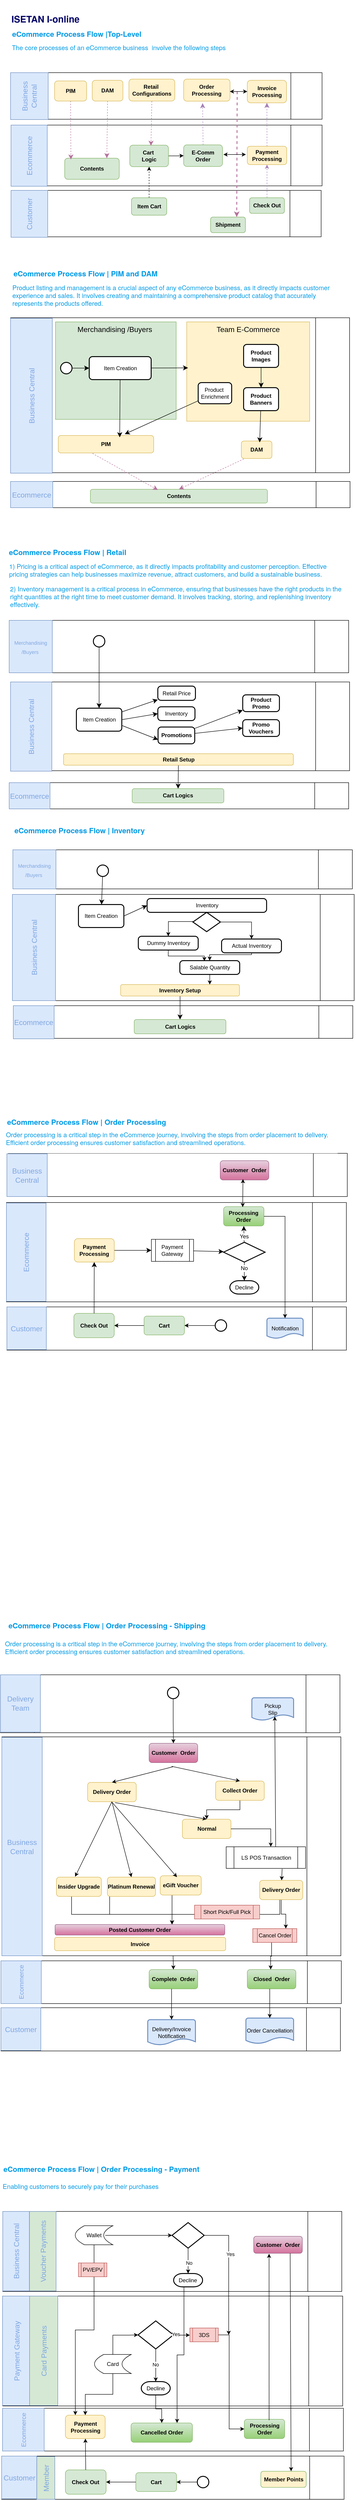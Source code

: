 <mxfile version="24.7.17">
  <diagram name="Page-1" id="vDul_YqK_dcnpiFwpa7n">
    <mxGraphModel dx="1974" dy="1835" grid="0" gridSize="10" guides="1" tooltips="1" connect="1" arrows="1" fold="1" page="1" pageScale="1" pageWidth="827" pageHeight="1169" math="0" shadow="0">
      <root>
        <mxCell id="0" />
        <mxCell id="1" parent="0" />
        <mxCell id="k8KEBQ3MooANIXH4T0-9-42" value="" style="shape=process;whiteSpace=wrap;html=1;backgroundOutline=1;" vertex="1" parent="1">
          <mxGeometry x="-767" y="1041" width="740" height="71" as="geometry" />
        </mxCell>
        <mxCell id="sol9Hx2Mey-MQ7D0-gN6-106" value="" style="group" parent="1" vertex="1" connectable="0">
          <mxGeometry x="-794" y="3121" width="742" height="93" as="geometry" />
        </mxCell>
        <mxCell id="sol9Hx2Mey-MQ7D0-gN6-107" value="" style="group" parent="sol9Hx2Mey-MQ7D0-gN6-106" vertex="1" connectable="0">
          <mxGeometry y="-3" width="742" height="93" as="geometry" />
        </mxCell>
        <mxCell id="sol9Hx2Mey-MQ7D0-gN6-59" value="" style="shape=process;whiteSpace=wrap;html=1;backgroundOutline=1;" parent="sol9Hx2Mey-MQ7D0-gN6-107" vertex="1">
          <mxGeometry x="1" width="741" height="93" as="geometry" />
        </mxCell>
        <mxCell id="sol9Hx2Mey-MQ7D0-gN6-84" value="Ecommerce" style="text;strokeColor=#6c8ebf;fillColor=#dae8fc;html=1;align=center;verticalAlign=middle;whiteSpace=wrap;rounded=0;fontSize=14;fontColor=#7EA6E0;horizontal=0;" parent="sol9Hx2Mey-MQ7D0-gN6-107" vertex="1">
          <mxGeometry width="88" height="93" as="geometry" />
        </mxCell>
        <mxCell id="sol9Hx2Mey-MQ7D0-gN6-182" value="&lt;b&gt;Complete&amp;nbsp; Order&lt;/b&gt;" style="rounded=1;whiteSpace=wrap;html=1;fillColor=#d5e8d4;strokeColor=#82b366;gradientColor=#97d077;" parent="sol9Hx2Mey-MQ7D0-gN6-107" vertex="1">
          <mxGeometry x="323" y="19" width="106" height="42" as="geometry" />
        </mxCell>
        <mxCell id="sol9Hx2Mey-MQ7D0-gN6-185" value="&lt;b&gt;Closed&amp;nbsp; Order&lt;/b&gt;" style="rounded=1;whiteSpace=wrap;html=1;fillColor=#d5e8d4;strokeColor=#82b366;gradientColor=#97d077;" parent="sol9Hx2Mey-MQ7D0-gN6-107" vertex="1">
          <mxGeometry x="537" y="19" width="106" height="42" as="geometry" />
        </mxCell>
        <mxCell id="sol9Hx2Mey-MQ7D0-gN6-85" value="" style="group" parent="1" vertex="1" connectable="0">
          <mxGeometry x="-794" y="3220" width="740" height="94" as="geometry" />
        </mxCell>
        <mxCell id="sol9Hx2Mey-MQ7D0-gN6-57" value="" style="shape=process;whiteSpace=wrap;html=1;backgroundOutline=1;" parent="sol9Hx2Mey-MQ7D0-gN6-85" vertex="1">
          <mxGeometry width="740" height="94" as="geometry" />
        </mxCell>
        <mxCell id="sol9Hx2Mey-MQ7D0-gN6-58" value="Customer" style="text;strokeColor=#6c8ebf;fillColor=#dae8fc;html=1;align=center;verticalAlign=middle;whiteSpace=wrap;rounded=0;fontSize=16;fontColor=#7EA6E0;" parent="sol9Hx2Mey-MQ7D0-gN6-85" vertex="1">
          <mxGeometry width="87" height="93" as="geometry" />
        </mxCell>
        <mxCell id="sol9Hx2Mey-MQ7D0-gN6-115" value="Delivery/Invoice Notification" style="strokeWidth=2;html=1;shape=mxgraph.flowchart.document2;whiteSpace=wrap;size=0.25;fillColor=#dae8fc;strokeColor=#6c8ebf;" parent="sol9Hx2Mey-MQ7D0-gN6-85" vertex="1">
          <mxGeometry x="320" y="26" width="104" height="55" as="geometry" />
        </mxCell>
        <mxCell id="sol9Hx2Mey-MQ7D0-gN6-184" value="Order Cancellation" style="strokeWidth=2;html=1;shape=mxgraph.flowchart.document2;whiteSpace=wrap;size=0.25;fillColor=#dae8fc;strokeColor=#6c8ebf;" parent="sol9Hx2Mey-MQ7D0-gN6-85" vertex="1">
          <mxGeometry x="534" y="22.5" width="104" height="55.5" as="geometry" />
        </mxCell>
        <mxCell id="sol9Hx2Mey-MQ7D0-gN6-122" value="" style="endArrow=classic;html=1;rounded=0;entryX=0.5;entryY=0;entryDx=0;entryDy=0;" parent="1" target="sol9Hx2Mey-MQ7D0-gN6-182" edge="1">
          <mxGeometry width="50" height="50" relative="1" as="geometry">
            <mxPoint x="-419" y="3094" as="sourcePoint" />
            <mxPoint x="-556" y="3026" as="targetPoint" />
          </mxGeometry>
        </mxCell>
        <mxCell id="sol9Hx2Mey-MQ7D0-gN6-12" value="" style="shape=process;whiteSpace=wrap;html=1;backgroundOutline=1;" parent="1" vertex="1">
          <mxGeometry x="-772" y="-732" width="676" height="101" as="geometry" />
        </mxCell>
        <mxCell id="FsNF8_H5nUbt7xwvHBq2-35" value="&lt;h2 style=&quot;box-sizing: border-box; margin-top: 1.75rem; margin-bottom: 0.5rem; line-height: 1.2; font-size: 16px; color: rgb(3, 155, 229); padding-bottom: 1rem; font-family: &amp;quot;Source Sans Pro&amp;quot;, HelveticaNeue-Light, &amp;quot;Helvetica Neue Light&amp;quot;, &amp;quot;Helvetica Neue&amp;quot;, Helvetica, Arial, &amp;quot;Lucida Grande&amp;quot;, sans-serif; background-color: rgb(255, 255, 255);&quot;&gt;&lt;span style=&quot;box-sizing: border-box; font-size: 16px;&quot; id=&quot;Top-Level_eCommerce_Process_Flow&quot;&gt;&amp;nbsp;eCommerce Process Flow |&lt;/span&gt;&lt;span style=&quot;font-size: 16px;&quot;&gt;Top-Level&lt;/span&gt;&lt;/h2&gt;" style="text;html=1;align=left;verticalAlign=middle;whiteSpace=wrap;rounded=0;fontSize=16;fontStyle=1" parent="1" vertex="1">
          <mxGeometry x="-776" y="-1090" width="478" height="30" as="geometry" />
        </mxCell>
        <mxCell id="FsNF8_H5nUbt7xwvHBq2-62" value="" style="group" parent="1" vertex="1" connectable="0">
          <mxGeometry x="-773" y="-99" width="740" height="57" as="geometry" />
        </mxCell>
        <mxCell id="FsNF8_H5nUbt7xwvHBq2-63" style="edgeStyle=none;curved=1;rounded=0;orthogonalLoop=1;jettySize=auto;html=1;exitX=0;exitY=0.5;exitDx=0;exitDy=0;fontSize=12;startSize=8;endSize=8;" parent="FsNF8_H5nUbt7xwvHBq2-62" source="FsNF8_H5nUbt7xwvHBq2-64" target="FsNF8_H5nUbt7xwvHBq2-65" edge="1">
          <mxGeometry relative="1" as="geometry" />
        </mxCell>
        <mxCell id="FsNF8_H5nUbt7xwvHBq2-64" value="" style="shape=process;whiteSpace=wrap;html=1;backgroundOutline=1;" parent="FsNF8_H5nUbt7xwvHBq2-62" vertex="1">
          <mxGeometry width="740.0" height="57.0" as="geometry" />
        </mxCell>
        <mxCell id="FsNF8_H5nUbt7xwvHBq2-65" value="Ecommerce" style="text;strokeColor=#6c8ebf;fillColor=#dae8fc;html=1;align=center;verticalAlign=middle;whiteSpace=wrap;rounded=0;fontSize=16;fontColor=#7EA6E0;" parent="FsNF8_H5nUbt7xwvHBq2-62" vertex="1">
          <mxGeometry width="92" height="57" as="geometry" />
        </mxCell>
        <mxCell id="FsNF8_H5nUbt7xwvHBq2-68" value="&lt;b&gt;Contents&lt;/b&gt;" style="rounded=1;whiteSpace=wrap;html=1;fillColor=#d5e8d4;strokeColor=#82b366;" parent="FsNF8_H5nUbt7xwvHBq2-62" vertex="1">
          <mxGeometry x="174" y="17" width="386" height="30" as="geometry" />
        </mxCell>
        <mxCell id="FsNF8_H5nUbt7xwvHBq2-73" value="&lt;h2 style=&quot;box-sizing: border-box; margin-top: 1.75rem; margin-bottom: 0.5rem; line-height: 1.2; font-size: 16px; color: rgb(3, 155, 229); padding-bottom: 1rem; font-family: &amp;quot;Source Sans Pro&amp;quot;, HelveticaNeue-Light, &amp;quot;Helvetica Neue Light&amp;quot;, &amp;quot;Helvetica Neue&amp;quot;, Helvetica, Arial, &amp;quot;Lucida Grande&amp;quot;, sans-serif; background-color: rgb(255, 255, 255);&quot;&gt;&lt;span style=&quot;box-sizing: border-box; font-size: 16px;&quot; id=&quot;Top-Level_eCommerce_Process_Flow&quot;&gt;&amp;nbsp;eCommerce Process Flow | PIM and DAM&lt;/span&gt;&lt;/h2&gt;" style="text;html=1;align=left;verticalAlign=middle;whiteSpace=wrap;rounded=0;fontSize=16;fontStyle=1" parent="1" vertex="1">
          <mxGeometry x="-773" y="-569" width="478" height="30" as="geometry" />
        </mxCell>
        <mxCell id="FsNF8_H5nUbt7xwvHBq2-74" value="" style="shape=process;whiteSpace=wrap;html=1;backgroundOutline=1;" parent="1" vertex="1">
          <mxGeometry x="-773" y="-455" width="739" height="337" as="geometry" />
        </mxCell>
        <mxCell id="FsNF8_H5nUbt7xwvHBq2-57" value="Business Central" style="text;strokeColor=#6c8ebf;fillColor=#dae8fc;html=1;align=center;verticalAlign=middle;whiteSpace=wrap;rounded=0;fontSize=16;fontColor=#7EA6E0;horizontal=0;" parent="1" vertex="1">
          <mxGeometry x="-773" y="-454" width="91" height="337" as="geometry" />
        </mxCell>
        <mxCell id="FsNF8_H5nUbt7xwvHBq2-72" style="edgeStyle=none;curved=1;rounded=0;orthogonalLoop=1;jettySize=auto;html=1;fontSize=12;startSize=8;endSize=8;dashed=1;strokeColor=#B5739D;exitX=0.359;exitY=1.026;exitDx=0;exitDy=0;exitPerimeter=0;entryX=0.381;entryY=0.043;entryDx=0;entryDy=0;entryPerimeter=0;" parent="1" source="FsNF8_H5nUbt7xwvHBq2-82" target="FsNF8_H5nUbt7xwvHBq2-68" edge="1">
          <mxGeometry relative="1" as="geometry">
            <mxPoint x="-579" y="-181" as="sourcePoint" />
            <mxPoint x="-563" y="-68" as="targetPoint" />
          </mxGeometry>
        </mxCell>
        <mxCell id="FsNF8_H5nUbt7xwvHBq2-71" style="edgeStyle=none;curved=1;rounded=0;orthogonalLoop=1;jettySize=auto;html=1;fontSize=12;startSize=8;endSize=8;dashed=1;fillColor=#d5e8d4;strokeColor=#B5739D;entryX=0.5;entryY=0;entryDx=0;entryDy=0;" parent="1" target="FsNF8_H5nUbt7xwvHBq2-68" edge="1">
          <mxGeometry relative="1" as="geometry">
            <mxPoint x="-243" y="-158" as="sourcePoint" />
            <mxPoint x="-243" y="-72" as="targetPoint" />
          </mxGeometry>
        </mxCell>
        <mxCell id="FsNF8_H5nUbt7xwvHBq2-82" value="&lt;b&gt;PIM&lt;/b&gt;" style="rounded=1;whiteSpace=wrap;html=1;fillColor=#fff2cc;strokeColor=#d6b656;fontColor=#000000;" parent="1" vertex="1">
          <mxGeometry x="-669" y="-199" width="208" height="38" as="geometry" />
        </mxCell>
        <mxCell id="FsNF8_H5nUbt7xwvHBq2-90" value="&lt;b&gt;DAM&lt;/b&gt;" style="rounded=1;whiteSpace=wrap;html=1;fillColor=#fff2cc;strokeColor=#d6b656;fontColor=#000000;" parent="1" vertex="1">
          <mxGeometry x="-270" y="-187" width="66.805" height="38" as="geometry" />
        </mxCell>
        <mxCell id="FsNF8_H5nUbt7xwvHBq2-93" value="Merchandising /Buyers&amp;nbsp;" style="text;strokeColor=#82b366;fillColor=#d5e8d4;html=1;align=center;verticalAlign=top;whiteSpace=wrap;rounded=0;fontSize=16;" parent="1" vertex="1">
          <mxGeometry x="-675" y="-446" width="263" height="212" as="geometry" />
        </mxCell>
        <mxCell id="FsNF8_H5nUbt7xwvHBq2-98" value="" style="edgeStyle=none;curved=1;rounded=0;orthogonalLoop=1;jettySize=auto;html=1;fontSize=12;startSize=8;endSize=8;" parent="1" source="FsNF8_H5nUbt7xwvHBq2-95" target="FsNF8_H5nUbt7xwvHBq2-96" edge="1">
          <mxGeometry relative="1" as="geometry" />
        </mxCell>
        <mxCell id="FsNF8_H5nUbt7xwvHBq2-95" value="" style="strokeWidth=2;html=1;shape=mxgraph.flowchart.start_1;whiteSpace=wrap;" parent="1" vertex="1">
          <mxGeometry x="-664" y="-358" width="25" height="25" as="geometry" />
        </mxCell>
        <mxCell id="FsNF8_H5nUbt7xwvHBq2-96" value="Item Creation" style="rounded=1;whiteSpace=wrap;html=1;absoluteArcSize=1;arcSize=14;strokeWidth=2;" parent="1" vertex="1">
          <mxGeometry x="-601.5" y="-370.5" width="135" height="50" as="geometry" />
        </mxCell>
        <mxCell id="FsNF8_H5nUbt7xwvHBq2-99" style="edgeStyle=none;curved=1;rounded=0;orthogonalLoop=1;jettySize=auto;html=1;exitX=1;exitY=0.25;exitDx=0;exitDy=0;fontSize=12;startSize=8;endSize=8;" parent="1" source="FsNF8_H5nUbt7xwvHBq2-57" target="FsNF8_H5nUbt7xwvHBq2-57" edge="1">
          <mxGeometry relative="1" as="geometry" />
        </mxCell>
        <mxCell id="FsNF8_H5nUbt7xwvHBq2-109" value="Team E-Commerce" style="text;strokeColor=#d6b656;fillColor=#fff2cc;html=1;align=center;verticalAlign=top;whiteSpace=wrap;rounded=0;fontSize=16;" parent="1" vertex="1">
          <mxGeometry x="-389" y="-446" width="268" height="216" as="geometry" />
        </mxCell>
        <mxCell id="FsNF8_H5nUbt7xwvHBq2-118" value="" style="edgeStyle=none;curved=1;rounded=0;orthogonalLoop=1;jettySize=auto;html=1;fontSize=12;startSize=8;endSize=8;" parent="1" source="FsNF8_H5nUbt7xwvHBq2-112" target="FsNF8_H5nUbt7xwvHBq2-113" edge="1">
          <mxGeometry relative="1" as="geometry" />
        </mxCell>
        <mxCell id="FsNF8_H5nUbt7xwvHBq2-112" value="&lt;b&gt;Product Images&lt;/b&gt;" style="rounded=1;whiteSpace=wrap;html=1;absoluteArcSize=1;arcSize=14;strokeWidth=2;" parent="1" vertex="1">
          <mxGeometry x="-265.0" y="-397" width="76.19" height="50" as="geometry" />
        </mxCell>
        <mxCell id="FsNF8_H5nUbt7xwvHBq2-113" value="&lt;b&gt;Product Banners&lt;/b&gt;" style="rounded=1;whiteSpace=wrap;html=1;absoluteArcSize=1;arcSize=14;strokeWidth=2;" parent="1" vertex="1">
          <mxGeometry x="-265.0" y="-303" width="76.19" height="50" as="geometry" />
        </mxCell>
        <mxCell id="FsNF8_H5nUbt7xwvHBq2-121" style="edgeStyle=none;curved=1;rounded=0;orthogonalLoop=1;jettySize=auto;html=1;entryX=0.599;entryY=0.079;entryDx=0;entryDy=0;entryPerimeter=0;fontSize=12;startSize=8;endSize=8;" parent="1" source="FsNF8_H5nUbt7xwvHBq2-113" target="FsNF8_H5nUbt7xwvHBq2-90" edge="1">
          <mxGeometry relative="1" as="geometry" />
        </mxCell>
        <mxCell id="FsNF8_H5nUbt7xwvHBq2-131" style="edgeStyle=none;curved=1;rounded=0;orthogonalLoop=1;jettySize=auto;html=1;entryX=0.697;entryY=-0.079;entryDx=0;entryDy=0;fontSize=12;startSize=8;endSize=8;entryPerimeter=0;" parent="1" source="FsNF8_H5nUbt7xwvHBq2-129" target="FsNF8_H5nUbt7xwvHBq2-82" edge="1">
          <mxGeometry relative="1" as="geometry" />
        </mxCell>
        <mxCell id="FsNF8_H5nUbt7xwvHBq2-129" value="Product&amp;nbsp;&lt;br&gt;Enrichment" style="rounded=1;whiteSpace=wrap;html=1;absoluteArcSize=1;arcSize=14;strokeWidth=2;" parent="1" vertex="1">
          <mxGeometry x="-364.0" y="-314" width="73" height="46" as="geometry" />
        </mxCell>
        <mxCell id="FsNF8_H5nUbt7xwvHBq2-132" style="edgeStyle=none;curved=1;rounded=0;orthogonalLoop=1;jettySize=auto;html=1;entryX=0.644;entryY=0.105;entryDx=0;entryDy=0;entryPerimeter=0;fontSize=12;startSize=8;endSize=8;" parent="1" source="FsNF8_H5nUbt7xwvHBq2-96" target="FsNF8_H5nUbt7xwvHBq2-82" edge="1">
          <mxGeometry relative="1" as="geometry" />
        </mxCell>
        <mxCell id="FsNF8_H5nUbt7xwvHBq2-147" value="&lt;h2 style=&quot;box-sizing: border-box; margin-top: 1.75rem; margin-bottom: 0.5rem; line-height: 1.2; font-size: 16px; color: rgb(3, 155, 229); padding-bottom: 1rem; font-family: &amp;quot;Source Sans Pro&amp;quot;, HelveticaNeue-Light, &amp;quot;Helvetica Neue Light&amp;quot;, &amp;quot;Helvetica Neue&amp;quot;, Helvetica, Arial, &amp;quot;Lucida Grande&amp;quot;, sans-serif; background-color: rgb(255, 255, 255);&quot;&gt;&lt;span style=&quot;box-sizing: border-box; font-size: 16px;&quot; id=&quot;Top-Level_eCommerce_Process_Flow&quot;&gt;&amp;nbsp;eCommerce Process Flow | Retail&amp;nbsp;&amp;nbsp;&lt;/span&gt;&lt;/h2&gt;" style="text;html=1;align=left;verticalAlign=middle;whiteSpace=wrap;rounded=0;fontSize=16;fontStyle=1" parent="1" vertex="1">
          <mxGeometry x="-783" y="37" width="478" height="30" as="geometry" />
        </mxCell>
        <mxCell id="FsNF8_H5nUbt7xwvHBq2-159" value="&lt;h2 style=&quot;box-sizing: border-box; margin-top: 1.75rem; margin-bottom: 0.5rem; line-height: 1.2; font-size: 14px; color: rgb(3, 155, 229); padding-bottom: 1rem; font-family: &amp;quot;Source Sans Pro&amp;quot;, HelveticaNeue-Light, &amp;quot;Helvetica Neue Light&amp;quot;, &amp;quot;Helvetica Neue&amp;quot;, Helvetica, Arial, &amp;quot;Lucida Grande&amp;quot;, sans-serif; background-color: rgb(255, 255, 255);&quot;&gt;&lt;span style=&quot;font-weight: normal; font-size: 14px;&quot;&gt;The core processes of an eCommerce business&amp;nbsp; involve the following steps&lt;/span&gt;&lt;br style=&quot;font-size: 14px;&quot;&gt;&lt;/h2&gt;" style="text;html=1;align=left;verticalAlign=middle;whiteSpace=wrap;rounded=0;fontSize=14;fontStyle=0" parent="1" vertex="1">
          <mxGeometry x="-772.5" y="-1060" width="725" height="30" as="geometry" />
        </mxCell>
        <mxCell id="FsNF8_H5nUbt7xwvHBq2-160" value="&lt;h2 style=&quot;box-sizing: border-box; margin-top: 1.75rem; margin-bottom: 0.5rem; line-height: 1.2; font-size: 14px; color: rgb(3, 155, 229); padding-bottom: 1rem; font-family: &amp;quot;Source Sans Pro&amp;quot;, HelveticaNeue-Light, &amp;quot;Helvetica Neue Light&amp;quot;, &amp;quot;Helvetica Neue&amp;quot;, Helvetica, Arial, &amp;quot;Lucida Grande&amp;quot;, sans-serif; background-color: rgb(255, 255, 255);&quot;&gt;&lt;span style=&quot;font-weight: normal;&quot;&gt;Product listing and management is a crucial aspect of any eCommerce business, as it directly impacts customer experience and sales. It involves creating and maintaining a comprehensive product catalog that accurately represents the products offered.&lt;/span&gt;&lt;br style=&quot;font-size: 14px;&quot;&gt;&lt;/h2&gt;" style="text;html=1;align=left;verticalAlign=middle;whiteSpace=wrap;rounded=0;fontSize=14;fontStyle=0" parent="1" vertex="1">
          <mxGeometry x="-771" y="-539" width="725" height="66" as="geometry" />
        </mxCell>
        <mxCell id="FsNF8_H5nUbt7xwvHBq2-161" value="" style="group;fontColor=#7EA6E0;" parent="1" vertex="1" connectable="0">
          <mxGeometry x="-776" y="556" width="740" height="57" as="geometry" />
        </mxCell>
        <mxCell id="FsNF8_H5nUbt7xwvHBq2-162" style="edgeStyle=none;curved=1;rounded=0;orthogonalLoop=1;jettySize=auto;html=1;exitX=0;exitY=0.5;exitDx=0;exitDy=0;fontSize=12;startSize=8;endSize=8;" parent="FsNF8_H5nUbt7xwvHBq2-161" source="FsNF8_H5nUbt7xwvHBq2-163" target="FsNF8_H5nUbt7xwvHBq2-164" edge="1">
          <mxGeometry relative="1" as="geometry" />
        </mxCell>
        <mxCell id="FsNF8_H5nUbt7xwvHBq2-163" value="" style="shape=process;whiteSpace=wrap;html=1;backgroundOutline=1;" parent="FsNF8_H5nUbt7xwvHBq2-161" vertex="1">
          <mxGeometry width="740.0" height="57.0" as="geometry" />
        </mxCell>
        <mxCell id="FsNF8_H5nUbt7xwvHBq2-164" value="Ecommerce" style="text;strokeColor=#6c8ebf;fillColor=#dae8fc;html=1;align=center;verticalAlign=middle;whiteSpace=wrap;rounded=0;fontSize=16;fontColor=#7EA6E0;" parent="FsNF8_H5nUbt7xwvHBq2-161" vertex="1">
          <mxGeometry width="89" height="57" as="geometry" />
        </mxCell>
        <mxCell id="FsNF8_H5nUbt7xwvHBq2-235" value="&lt;b&gt;Cart Logics&lt;/b&gt;" style="rounded=1;whiteSpace=wrap;html=1;fillColor=#d5e8d4;strokeColor=#82b366;" parent="FsNF8_H5nUbt7xwvHBq2-161" vertex="1">
          <mxGeometry x="268" y="12.95" width="200" height="31.09" as="geometry" />
        </mxCell>
        <mxCell id="FsNF8_H5nUbt7xwvHBq2-166" value="" style="shape=process;whiteSpace=wrap;html=1;backgroundOutline=1;" parent="1" vertex="1">
          <mxGeometry x="-773" y="337" width="739" height="193" as="geometry" />
        </mxCell>
        <mxCell id="FsNF8_H5nUbt7xwvHBq2-167" value="Business Central" style="text;strokeColor=#6c8ebf;fillColor=#dae8fc;html=1;align=center;verticalAlign=middle;whiteSpace=wrap;rounded=0;fontSize=16;fontColor=#7EA6E0;horizontal=0;" parent="1" vertex="1">
          <mxGeometry x="-773" y="337" width="90" height="194" as="geometry" />
        </mxCell>
        <mxCell id="FsNF8_H5nUbt7xwvHBq2-175" value="" style="edgeStyle=none;curved=1;rounded=0;orthogonalLoop=1;jettySize=auto;html=1;fontSize=12;startSize=8;endSize=8;" parent="1" source="FsNF8_H5nUbt7xwvHBq2-176" target="FsNF8_H5nUbt7xwvHBq2-178" edge="1">
          <mxGeometry relative="1" as="geometry" />
        </mxCell>
        <mxCell id="FsNF8_H5nUbt7xwvHBq2-176" value="Item Creation" style="rounded=1;whiteSpace=wrap;html=1;absoluteArcSize=1;arcSize=14;strokeWidth=2;" parent="1" vertex="1">
          <mxGeometry x="-629.48" y="394" width="99" height="50" as="geometry" />
        </mxCell>
        <mxCell id="FsNF8_H5nUbt7xwvHBq2-177" style="edgeStyle=none;curved=1;rounded=0;orthogonalLoop=1;jettySize=auto;html=1;exitX=1;exitY=0.25;exitDx=0;exitDy=0;fontSize=12;startSize=8;endSize=8;" parent="1" source="FsNF8_H5nUbt7xwvHBq2-167" target="FsNF8_H5nUbt7xwvHBq2-167" edge="1">
          <mxGeometry relative="1" as="geometry" />
        </mxCell>
        <mxCell id="FsNF8_H5nUbt7xwvHBq2-178" value="Retail Price" style="rounded=1;whiteSpace=wrap;html=1;absoluteArcSize=1;arcSize=14;strokeWidth=2;" parent="1" vertex="1">
          <mxGeometry x="-452" y="346" width="82" height="31" as="geometry" />
        </mxCell>
        <mxCell id="FsNF8_H5nUbt7xwvHBq2-180" value="Inventory" style="rounded=1;whiteSpace=wrap;html=1;absoluteArcSize=1;arcSize=14;strokeWidth=2;" parent="1" vertex="1">
          <mxGeometry x="-452" y="391" width="81" height="30" as="geometry" />
        </mxCell>
        <mxCell id="FsNF8_H5nUbt7xwvHBq2-181" value="" style="edgeStyle=none;curved=1;rounded=0;orthogonalLoop=1;jettySize=auto;html=1;fontSize=12;startSize=8;endSize=8;entryX=0;entryY=0.5;entryDx=0;entryDy=0;exitX=1;exitY=0.5;exitDx=0;exitDy=0;" parent="1" source="FsNF8_H5nUbt7xwvHBq2-176" target="FsNF8_H5nUbt7xwvHBq2-180" edge="1">
          <mxGeometry relative="1" as="geometry">
            <mxPoint x="-527" y="290" as="sourcePoint" />
            <mxPoint x="-494" y="279" as="targetPoint" />
          </mxGeometry>
        </mxCell>
        <mxCell id="FsNF8_H5nUbt7xwvHBq2-233" style="edgeStyle=none;curved=1;rounded=0;orthogonalLoop=1;jettySize=auto;html=1;fontSize=12;startSize=8;endSize=8;" parent="1" source="FsNF8_H5nUbt7xwvHBq2-183" target="FsNF8_H5nUbt7xwvHBq2-197" edge="1">
          <mxGeometry relative="1" as="geometry" />
        </mxCell>
        <mxCell id="FsNF8_H5nUbt7xwvHBq2-234" style="edgeStyle=none;curved=1;rounded=0;orthogonalLoop=1;jettySize=auto;html=1;entryX=0;entryY=0.5;entryDx=0;entryDy=0;fontSize=12;startSize=8;endSize=8;" parent="1" source="FsNF8_H5nUbt7xwvHBq2-183" target="FsNF8_H5nUbt7xwvHBq2-232" edge="1">
          <mxGeometry relative="1" as="geometry" />
        </mxCell>
        <mxCell id="FsNF8_H5nUbt7xwvHBq2-183" value="&lt;strong&gt;Promotions&lt;/strong&gt;" style="rounded=1;whiteSpace=wrap;html=1;absoluteArcSize=1;arcSize=14;strokeWidth=2;" parent="1" vertex="1">
          <mxGeometry x="-451.5" y="435" width="80" height="36.5" as="geometry" />
        </mxCell>
        <mxCell id="FsNF8_H5nUbt7xwvHBq2-237" value="" style="edgeStyle=none;curved=1;rounded=0;orthogonalLoop=1;jettySize=auto;html=1;fontSize=12;startSize=8;endSize=8;" parent="1" source="FsNF8_H5nUbt7xwvHBq2-189" target="FsNF8_H5nUbt7xwvHBq2-235" edge="1">
          <mxGeometry relative="1" as="geometry" />
        </mxCell>
        <mxCell id="FsNF8_H5nUbt7xwvHBq2-189" value="&lt;b&gt;Retail&amp;nbsp;Setup&lt;/b&gt;" style="rounded=1;whiteSpace=wrap;html=1;fillColor=#fff2cc;strokeColor=#d6b656;fontColor=#000000;align=center;" parent="1" vertex="1">
          <mxGeometry x="-657.5" y="493" width="501" height="25" as="geometry" />
        </mxCell>
        <mxCell id="FsNF8_H5nUbt7xwvHBq2-193" value="" style="edgeStyle=none;curved=1;rounded=0;orthogonalLoop=1;jettySize=auto;html=1;fontSize=12;startSize=8;endSize=8;entryX=0;entryY=0.75;entryDx=0;entryDy=0;exitX=1;exitY=0.75;exitDx=0;exitDy=0;" parent="1" source="FsNF8_H5nUbt7xwvHBq2-176" target="FsNF8_H5nUbt7xwvHBq2-183" edge="1">
          <mxGeometry relative="1" as="geometry">
            <mxPoint x="-552" y="325" as="sourcePoint" />
            <mxPoint x="-519" y="315" as="targetPoint" />
          </mxGeometry>
        </mxCell>
        <mxCell id="FsNF8_H5nUbt7xwvHBq2-196" style="edgeStyle=none;curved=1;rounded=0;orthogonalLoop=1;jettySize=auto;html=1;entryX=0.011;entryY=0.463;entryDx=0;entryDy=0;entryPerimeter=0;fontSize=12;startSize=8;endSize=8;" parent="1" source="FsNF8_H5nUbt7xwvHBq2-96" target="FsNF8_H5nUbt7xwvHBq2-109" edge="1">
          <mxGeometry relative="1" as="geometry" />
        </mxCell>
        <mxCell id="FsNF8_H5nUbt7xwvHBq2-197" value="&lt;strong&gt;Product Promo&lt;/strong&gt;" style="rounded=1;whiteSpace=wrap;html=1;absoluteArcSize=1;arcSize=14;strokeWidth=2;" parent="1" vertex="1">
          <mxGeometry x="-266.91" y="365" width="80" height="36.5" as="geometry" />
        </mxCell>
        <mxCell id="FsNF8_H5nUbt7xwvHBq2-232" value="&lt;b&gt;Promo Vouchers&lt;/b&gt;" style="rounded=1;whiteSpace=wrap;html=1;absoluteArcSize=1;arcSize=14;strokeWidth=2;" parent="1" vertex="1">
          <mxGeometry x="-266.91" y="419" width="80" height="36.5" as="geometry" />
        </mxCell>
        <mxCell id="FsNF8_H5nUbt7xwvHBq2-240" value="&lt;h2 style=&quot;box-sizing: border-box; margin-top: 1.75rem; margin-bottom: 0.5rem; line-height: 1.2; font-size: 14px; color: rgb(3, 155, 229); padding-bottom: 1rem; font-family: &amp;quot;Source Sans Pro&amp;quot;, HelveticaNeue-Light, &amp;quot;Helvetica Neue Light&amp;quot;, &amp;quot;Helvetica Neue&amp;quot;, Helvetica, Arial, &amp;quot;Lucida Grande&amp;quot;, sans-serif; background-color: rgb(255, 255, 255);&quot;&gt;&lt;span style=&quot;font-weight: normal;&quot;&gt;1) Pricing is a critical aspect of eCommerce, as it directly impacts profitability and customer perception. Effective pricing strategies can help businesses maximize revenue, attract customers, and build a sustainable business.&lt;/span&gt;&lt;br style=&quot;font-size: 14px;&quot;&gt;&lt;/h2&gt;" style="text;html=1;align=left;verticalAlign=middle;whiteSpace=wrap;rounded=0;fontSize=14;fontStyle=1" parent="1" vertex="1">
          <mxGeometry x="-778" y="58" width="725" height="66" as="geometry" />
        </mxCell>
        <mxCell id="FsNF8_H5nUbt7xwvHBq2-241" value="&lt;h2 style=&quot;box-sizing: border-box; margin-top: 1.75rem; margin-bottom: 0.5rem; line-height: 1.2; font-size: 14px; color: rgb(3, 155, 229); padding-bottom: 1rem; font-family: &amp;quot;Source Sans Pro&amp;quot;, HelveticaNeue-Light, &amp;quot;Helvetica Neue Light&amp;quot;, &amp;quot;Helvetica Neue&amp;quot;, Helvetica, Arial, &amp;quot;Lucida Grande&amp;quot;, sans-serif; background-color: rgb(255, 255, 255);&quot;&gt;&lt;span style=&quot;font-weight: normal;&quot;&gt;2) Inventory management is a critical process in eCommerce, ensuring that businesses have the right products in the right quantities at the right time to meet customer demand. It involves tracking, storing, and replenishing inventory effectively.&lt;/span&gt;&lt;br style=&quot;font-size: 14px;&quot;&gt;&lt;/h2&gt;" style="text;html=1;align=left;verticalAlign=middle;whiteSpace=wrap;rounded=0;fontSize=14;fontStyle=1" parent="1" vertex="1">
          <mxGeometry x="-776" y="116" width="725" height="66" as="geometry" />
        </mxCell>
        <mxCell id="FsNF8_H5nUbt7xwvHBq2-247" value="&lt;h2 style=&quot;box-sizing: border-box; margin-top: 1.75rem; margin-bottom: 0.5rem; line-height: 1.2; font-size: 16px; color: rgb(3, 155, 229); padding-bottom: 1rem; font-family: &amp;quot;Source Sans Pro&amp;quot;, HelveticaNeue-Light, &amp;quot;Helvetica Neue Light&amp;quot;, &amp;quot;Helvetica Neue&amp;quot;, Helvetica, Arial, &amp;quot;Lucida Grande&amp;quot;, sans-serif; background-color: rgb(255, 255, 255);&quot;&gt;&lt;span style=&quot;box-sizing: border-box; font-size: 16px;&quot; id=&quot;Top-Level_eCommerce_Process_Flow&quot;&gt;&amp;nbsp;eCommerce Process Flow | Order Processing&amp;nbsp;&lt;/span&gt;&lt;/h2&gt;" style="text;html=1;align=left;verticalAlign=middle;whiteSpace=wrap;rounded=0;fontSize=16;fontStyle=1" parent="1" vertex="1">
          <mxGeometry x="-787" y="1276" width="738" height="30" as="geometry" />
        </mxCell>
        <mxCell id="FsNF8_H5nUbt7xwvHBq2-253" value="" style="shape=process;whiteSpace=wrap;html=1;backgroundOutline=1;" parent="1" vertex="1">
          <mxGeometry x="-778" y="1362" width="739" height="94" as="geometry" />
        </mxCell>
        <mxCell id="FsNF8_H5nUbt7xwvHBq2-254" value="Business Central" style="text;strokeColor=#6c8ebf;fillColor=#dae8fc;html=1;align=center;verticalAlign=middle;whiteSpace=wrap;rounded=0;fontSize=16;fontColor=#7EA6E0;" parent="1" vertex="1">
          <mxGeometry x="-781" y="1363" width="88" height="93" as="geometry" />
        </mxCell>
        <mxCell id="FsNF8_H5nUbt7xwvHBq2-260" style="edgeStyle=none;curved=1;rounded=0;orthogonalLoop=1;jettySize=auto;html=1;exitX=1;exitY=0.25;exitDx=0;exitDy=0;fontSize=12;startSize=8;endSize=8;" parent="1" source="FsNF8_H5nUbt7xwvHBq2-254" target="FsNF8_H5nUbt7xwvHBq2-254" edge="1">
          <mxGeometry relative="1" as="geometry" />
        </mxCell>
        <mxCell id="FsNF8_H5nUbt7xwvHBq2-273" value="&lt;h2 style=&quot;box-sizing: border-box; margin-top: 1.75rem; margin-bottom: 0.5rem; line-height: 1.2; font-size: 14px; color: rgb(3, 155, 229); padding-bottom: 1rem; font-family: &amp;quot;Source Sans Pro&amp;quot;, HelveticaNeue-Light, &amp;quot;Helvetica Neue Light&amp;quot;, &amp;quot;Helvetica Neue&amp;quot;, Helvetica, Arial, &amp;quot;Lucida Grande&amp;quot;, sans-serif; background-color: rgb(255, 255, 255);&quot;&gt;&lt;span style=&quot;font-weight: normal;&quot;&gt;Order processing is a critical step in the eCommerce journey, involving the steps from order placement to delivery. Efficient order processing ensures customer satisfaction and streamlined operations.&lt;/span&gt;&lt;br style=&quot;font-size: 14px;&quot;&gt;&lt;/h2&gt;" style="text;html=1;align=left;verticalAlign=middle;whiteSpace=wrap;rounded=0;fontSize=14;fontStyle=1" parent="1" vertex="1">
          <mxGeometry x="-785" y="1294" width="725" height="66" as="geometry" />
        </mxCell>
        <mxCell id="FsNF8_H5nUbt7xwvHBq2-278" value="" style="shape=process;whiteSpace=wrap;html=1;backgroundOutline=1;" parent="1" vertex="1">
          <mxGeometry x="-781" y="1696" width="740" height="94" as="geometry" />
        </mxCell>
        <mxCell id="FsNF8_H5nUbt7xwvHBq2-277" value="Customer" style="text;strokeColor=#6c8ebf;fillColor=#dae8fc;html=1;align=center;verticalAlign=middle;whiteSpace=wrap;rounded=0;fontSize=16;fontColor=#7EA6E0;" parent="1" vertex="1">
          <mxGeometry x="-781" y="1696" width="86" height="93" as="geometry" />
        </mxCell>
        <mxCell id="FsNF8_H5nUbt7xwvHBq2-250" value="" style="shape=process;whiteSpace=wrap;html=1;backgroundOutline=1;" parent="1" vertex="1">
          <mxGeometry x="-782" y="1469" width="741" height="216" as="geometry" />
        </mxCell>
        <mxCell id="FsNF8_H5nUbt7xwvHBq2-248" value="" style="group" parent="1" vertex="1" connectable="0">
          <mxGeometry x="-785" y="1464" width="740" height="226" as="geometry" />
        </mxCell>
        <mxCell id="FsNF8_H5nUbt7xwvHBq2-251" value="Ecommerce" style="text;strokeColor=#6c8ebf;fillColor=#dae8fc;html=1;align=center;verticalAlign=middle;whiteSpace=wrap;rounded=0;fontSize=16;fontColor=#7EA6E0;horizontal=0;" parent="FsNF8_H5nUbt7xwvHBq2-248" vertex="1">
          <mxGeometry x="3" y="6" width="86.37" height="214" as="geometry" />
        </mxCell>
        <mxCell id="FsNF8_H5nUbt7xwvHBq2-286" value="&lt;b&gt;Processing Order&lt;/b&gt;" style="rounded=1;whiteSpace=wrap;html=1;fillColor=#d5e8d4;strokeColor=#82b366;gradientColor=#97d077;" parent="FsNF8_H5nUbt7xwvHBq2-248" vertex="1">
          <mxGeometry x="476.363" y="14" width="88.036" height="42" as="geometry" />
        </mxCell>
        <mxCell id="FsNF8_H5nUbt7xwvHBq2-320" value="" style="edgeStyle=none;curved=1;rounded=0;orthogonalLoop=1;jettySize=auto;html=1;fontSize=12;startSize=8;endSize=8;" parent="FsNF8_H5nUbt7xwvHBq2-248" source="FsNF8_H5nUbt7xwvHBq2-302" target="FsNF8_H5nUbt7xwvHBq2-318" edge="1">
          <mxGeometry relative="1" as="geometry" />
        </mxCell>
        <mxCell id="FsNF8_H5nUbt7xwvHBq2-302" value="&lt;b&gt;Payment Processing&lt;/b&gt;" style="rounded=1;whiteSpace=wrap;html=1;fillColor=#fff2cc;strokeColor=#d6b656;fontColor=#000000;" parent="FsNF8_H5nUbt7xwvHBq2-248" vertex="1">
          <mxGeometry x="151.01" y="83.5" width="87.03" height="51" as="geometry" />
        </mxCell>
        <mxCell id="FsNF8_H5nUbt7xwvHBq2-303" value="" style="strokeWidth=2;html=1;shape=mxgraph.flowchart.decision;whiteSpace=wrap;" parent="FsNF8_H5nUbt7xwvHBq2-248" vertex="1">
          <mxGeometry x="476.36" y="91.45" width="90.41" height="43.1" as="geometry" />
        </mxCell>
        <mxCell id="FsNF8_H5nUbt7xwvHBq2-306" value="" style="edgeStyle=none;curved=1;rounded=0;orthogonalLoop=1;jettySize=auto;html=1;fontSize=12;startSize=8;endSize=8;entryX=0.5;entryY=1;entryDx=0;entryDy=0;" parent="FsNF8_H5nUbt7xwvHBq2-248" source="FsNF8_H5nUbt7xwvHBq2-303" target="FsNF8_H5nUbt7xwvHBq2-286" edge="1">
          <mxGeometry relative="1" as="geometry" />
        </mxCell>
        <mxCell id="FsNF8_H5nUbt7xwvHBq2-307" value="Yes" style="edgeLabel;html=1;align=center;verticalAlign=middle;resizable=0;points=[];fontSize=12;" parent="FsNF8_H5nUbt7xwvHBq2-306" vertex="1" connectable="0">
          <mxGeometry x="-0.263" relative="1" as="geometry">
            <mxPoint as="offset" />
          </mxGeometry>
        </mxCell>
        <mxCell id="FsNF8_H5nUbt7xwvHBq2-308" value="Decline" style="strokeWidth=2;html=1;shape=mxgraph.flowchart.terminator;whiteSpace=wrap;" parent="FsNF8_H5nUbt7xwvHBq2-248" vertex="1">
          <mxGeometry x="490.001" y="175" width="63.12" height="29" as="geometry" />
        </mxCell>
        <mxCell id="FsNF8_H5nUbt7xwvHBq2-309" value="" style="edgeStyle=none;curved=1;rounded=0;orthogonalLoop=1;jettySize=auto;html=1;fontSize=12;startSize=8;endSize=8;" parent="FsNF8_H5nUbt7xwvHBq2-248" source="FsNF8_H5nUbt7xwvHBq2-303" target="FsNF8_H5nUbt7xwvHBq2-308" edge="1">
          <mxGeometry relative="1" as="geometry" />
        </mxCell>
        <mxCell id="FsNF8_H5nUbt7xwvHBq2-310" value="No" style="edgeLabel;html=1;align=center;verticalAlign=middle;resizable=0;points=[];fontSize=12;" parent="FsNF8_H5nUbt7xwvHBq2-309" vertex="1" connectable="0">
          <mxGeometry x="-0.362" y="-1" relative="1" as="geometry">
            <mxPoint as="offset" />
          </mxGeometry>
        </mxCell>
        <mxCell id="FsNF8_H5nUbt7xwvHBq2-319" value="" style="edgeStyle=none;curved=1;rounded=0;orthogonalLoop=1;jettySize=auto;html=1;fontSize=12;startSize=8;endSize=8;entryX=0;entryY=0.5;entryDx=0;entryDy=0;" parent="FsNF8_H5nUbt7xwvHBq2-248" source="FsNF8_H5nUbt7xwvHBq2-318" target="FsNF8_H5nUbt7xwvHBq2-318" edge="1">
          <mxGeometry relative="1" as="geometry" />
        </mxCell>
        <mxCell id="FsNF8_H5nUbt7xwvHBq2-321" value="" style="edgeStyle=none;curved=1;rounded=0;orthogonalLoop=1;jettySize=auto;html=1;fontSize=12;startSize=8;endSize=8;" parent="FsNF8_H5nUbt7xwvHBq2-248" source="FsNF8_H5nUbt7xwvHBq2-318" target="FsNF8_H5nUbt7xwvHBq2-303" edge="1">
          <mxGeometry relative="1" as="geometry" />
        </mxCell>
        <mxCell id="FsNF8_H5nUbt7xwvHBq2-318" value="Payment Gateway" style="shape=process;whiteSpace=wrap;html=1;backgroundOutline=1;" parent="FsNF8_H5nUbt7xwvHBq2-248" vertex="1">
          <mxGeometry x="319" y="85" width="91.96" height="48" as="geometry" />
        </mxCell>
        <mxCell id="sol9Hx2Mey-MQ7D0-gN6-41" value="" style="edgeStyle=orthogonalEdgeStyle;rounded=0;orthogonalLoop=1;jettySize=auto;html=1;" parent="1" source="FsNF8_H5nUbt7xwvHBq2-283" target="FsNF8_H5nUbt7xwvHBq2-276" edge="1">
          <mxGeometry relative="1" as="geometry" />
        </mxCell>
        <mxCell id="FsNF8_H5nUbt7xwvHBq2-283" value="" style="strokeWidth=2;html=1;shape=mxgraph.flowchart.start_1;whiteSpace=wrap;" parent="1" vertex="1">
          <mxGeometry x="-327" y="1724" width="25" height="25" as="geometry" />
        </mxCell>
        <mxCell id="FsNF8_H5nUbt7xwvHBq2-292" value="&lt;b&gt;Customer&amp;nbsp; Order&lt;/b&gt;" style="rounded=1;whiteSpace=wrap;html=1;fillColor=#e6d0de;strokeColor=#996185;gradientColor=#d5739d;" parent="1" vertex="1">
          <mxGeometry x="-316" y="1378" width="106" height="42" as="geometry" />
        </mxCell>
        <mxCell id="FsNF8_H5nUbt7xwvHBq2-2" value="" style="shape=process;whiteSpace=wrap;html=1;backgroundOutline=1;" parent="1" vertex="1">
          <mxGeometry x="-772" y="-874" width="678" height="132.17" as="geometry" />
        </mxCell>
        <mxCell id="FsNF8_H5nUbt7xwvHBq2-5" value="Ecommerce" style="text;strokeColor=#6c8ebf;fillColor=#dae8fc;html=1;align=center;verticalAlign=middle;whiteSpace=wrap;rounded=0;fontSize=16;fontColor=#7EA6E0;horizontal=0;" parent="1" vertex="1">
          <mxGeometry x="-772" y="-874" width="79" height="133" as="geometry" />
        </mxCell>
        <mxCell id="FsNF8_H5nUbt7xwvHBq2-11" value="&lt;b&gt;E-Comm Order&lt;/b&gt;" style="rounded=1;whiteSpace=wrap;html=1;fillColor=#d5e8d4;strokeColor=#82b366;" parent="1" vertex="1">
          <mxGeometry x="-395.71" y="-831" width="84.71" height="47" as="geometry" />
        </mxCell>
        <mxCell id="sol9Hx2Mey-MQ7D0-gN6-24" value="" style="edgeStyle=orthogonalEdgeStyle;rounded=0;orthogonalLoop=1;jettySize=auto;html=1;" parent="1" source="FsNF8_H5nUbt7xwvHBq2-24" target="FsNF8_H5nUbt7xwvHBq2-11" edge="1">
          <mxGeometry relative="1" as="geometry" />
        </mxCell>
        <mxCell id="FsNF8_H5nUbt7xwvHBq2-24" value="&lt;b&gt;Cart&amp;nbsp;&lt;br&gt;Logic&lt;/b&gt;" style="rounded=1;whiteSpace=wrap;html=1;fillColor=#d5e8d4;strokeColor=#82b366;" parent="1" vertex="1">
          <mxGeometry x="-513.13" y="-830.43" width="84.31" height="46.87" as="geometry" />
        </mxCell>
        <mxCell id="FsNF8_H5nUbt7xwvHBq2-26" value="&lt;b&gt;Contents&lt;/b&gt;" style="rounded=1;whiteSpace=wrap;html=1;fillColor=#d5e8d4;strokeColor=#82b366;" parent="1" vertex="1">
          <mxGeometry x="-655" y="-802" width="119" height="46" as="geometry" />
        </mxCell>
        <mxCell id="sol9Hx2Mey-MQ7D0-gN6-6" value="" style="edgeStyle=orthogonalEdgeStyle;rounded=0;orthogonalLoop=1;jettySize=auto;html=1;dashed=1;strokeColor=#A680B8;" parent="1" source="FsNF8_H5nUbt7xwvHBq2-242" target="FsNF8_H5nUbt7xwvHBq2-243" edge="1">
          <mxGeometry relative="1" as="geometry" />
        </mxCell>
        <mxCell id="FsNF8_H5nUbt7xwvHBq2-242" value="&lt;b&gt;Check Out&lt;/b&gt;" style="rounded=1;whiteSpace=wrap;html=1;fillColor=#d5e8d4;strokeColor=#82b366;" parent="1" vertex="1">
          <mxGeometry x="-252.0" y="-716" width="76" height="34" as="geometry" />
        </mxCell>
        <mxCell id="FsNF8_H5nUbt7xwvHBq2-243" value="&lt;b&gt;Payment Processing&lt;/b&gt;" style="rounded=1;whiteSpace=wrap;html=1;fillColor=#fff2cc;strokeColor=#d6b656;fontColor=#000000;" parent="1" vertex="1">
          <mxGeometry x="-257" y="-828" width="86" height="40" as="geometry" />
        </mxCell>
        <mxCell id="sol9Hx2Mey-MQ7D0-gN6-11" value="Customer" style="text;strokeColor=#6c8ebf;fillColor=#dae8fc;html=1;align=center;verticalAlign=middle;whiteSpace=wrap;rounded=0;fontSize=16;fontColor=#7EA6E0;horizontal=0;" parent="1" vertex="1">
          <mxGeometry x="-772" y="-732" width="80" height="102" as="geometry" />
        </mxCell>
        <mxCell id="FsNF8_H5nUbt7xwvHBq2-1" value="" style="shape=process;whiteSpace=wrap;html=1;backgroundOutline=1;movable=1;resizable=1;rotatable=1;deletable=1;editable=1;locked=0;connectable=1;" parent="1" vertex="1">
          <mxGeometry x="-772" y="-988" width="678" height="101.3" as="geometry" />
        </mxCell>
        <mxCell id="FsNF8_H5nUbt7xwvHBq2-34" style="edgeStyle=none;curved=1;rounded=0;orthogonalLoop=1;jettySize=auto;html=1;exitX=0.5;exitY=1;exitDx=0;exitDy=0;entryX=0.114;entryY=0.063;entryDx=0;entryDy=0;entryPerimeter=0;fontSize=12;startSize=8;endSize=8;dashed=1;strokeColor=#B5739D;" parent="1" source="FsNF8_H5nUbt7xwvHBq2-9" target="FsNF8_H5nUbt7xwvHBq2-26" edge="1">
          <mxGeometry relative="1" as="geometry" />
        </mxCell>
        <mxCell id="FsNF8_H5nUbt7xwvHBq2-31" style="edgeStyle=none;curved=1;rounded=0;orthogonalLoop=1;jettySize=auto;html=1;exitX=0.5;exitY=1;exitDx=0;exitDy=0;entryX=0.772;entryY=0;entryDx=0;entryDy=0;entryPerimeter=0;fontSize=12;startSize=8;endSize=8;dashed=1;fillColor=#d5e8d4;strokeColor=#B5739D;" parent="1" source="FsNF8_H5nUbt7xwvHBq2-10" target="FsNF8_H5nUbt7xwvHBq2-26" edge="1">
          <mxGeometry relative="1" as="geometry" />
        </mxCell>
        <mxCell id="FsNF8_H5nUbt7xwvHBq2-22" value="" style="endArrow=classic;html=1;rounded=0;fontSize=12;startSize=8;endSize=8;curved=1;dashed=1;strokeColor=#A680B8;exitX=0.5;exitY=0;exitDx=0;exitDy=0;entryX=0.409;entryY=1.089;entryDx=0;entryDy=0;entryPerimeter=0;" parent="1" source="FsNF8_H5nUbt7xwvHBq2-11" target="FsNF8_H5nUbt7xwvHBq2-17" edge="1">
          <mxGeometry width="50" height="50" relative="1" as="geometry">
            <mxPoint x="-489.731" y="-869.898" as="sourcePoint" />
            <mxPoint x="-434.378" y="-918.97" as="targetPoint" />
          </mxGeometry>
        </mxCell>
        <mxCell id="FsNF8_H5nUbt7xwvHBq2-246" value="" style="endArrow=classic;html=1;rounded=0;fontSize=12;startSize=8;endSize=8;curved=1;dashed=1;strokeColor=#A680B8;exitX=0.5;exitY=0;exitDx=0;exitDy=0;entryX=0.5;entryY=1;entryDx=0;entryDy=0;" parent="1" source="FsNF8_H5nUbt7xwvHBq2-243" target="sol9Hx2Mey-MQ7D0-gN6-8" edge="1">
          <mxGeometry width="50" height="50" relative="1" as="geometry">
            <mxPoint x="-427.371" y="-877.176" as="sourcePoint" />
            <mxPoint x="-362.209" y="-919.802" as="targetPoint" />
          </mxGeometry>
        </mxCell>
        <mxCell id="FsNF8_H5nUbt7xwvHBq2-4" value="Business Central" style="text;strokeColor=#6c8ebf;fillColor=#dae8fc;html=1;align=center;verticalAlign=middle;whiteSpace=wrap;rounded=0;fontSize=16;fontColor=#7EA6E0;horizontal=0;" parent="1" vertex="1">
          <mxGeometry x="-773" y="-988" width="82" height="102" as="geometry" />
        </mxCell>
        <mxCell id="FsNF8_H5nUbt7xwvHBq2-9" value="&lt;b&gt;PIM&lt;/b&gt;" style="rounded=1;whiteSpace=wrap;html=1;fillColor=#fff2cc;strokeColor=#d6b656;fontColor=#000000;" parent="1" vertex="1">
          <mxGeometry x="-677" y="-970" width="69.82" height="43.7" as="geometry" />
        </mxCell>
        <mxCell id="FsNF8_H5nUbt7xwvHBq2-10" value="&lt;b&gt;DAM&lt;/b&gt;" style="rounded=1;whiteSpace=wrap;html=1;fillColor=#fff2cc;strokeColor=#d6b656;fontColor=#000000;" parent="1" vertex="1">
          <mxGeometry x="-595" y="-971.39" width="67" height="45.09" as="geometry" />
        </mxCell>
        <mxCell id="FsNF8_H5nUbt7xwvHBq2-17" value="&lt;b&gt;Order Processing&lt;/b&gt;" style="rounded=1;whiteSpace=wrap;html=1;fillColor=#fff2cc;strokeColor=#d6b656;fontColor=#000000;" parent="1" vertex="1">
          <mxGeometry x="-395.71" y="-974" width="101.14" height="48" as="geometry" />
        </mxCell>
        <mxCell id="FsNF8_H5nUbt7xwvHBq2-23" value="&lt;b&gt;Retail&amp;nbsp;&lt;br&gt;Configurations&lt;/b&gt;" style="rounded=1;whiteSpace=wrap;html=1;fillColor=#fff2cc;strokeColor=#d6b656;fontColor=#000000;" parent="1" vertex="1">
          <mxGeometry x="-515" y="-974" width="100.04" height="47.7" as="geometry" />
        </mxCell>
        <mxCell id="sol9Hx2Mey-MQ7D0-gN6-8" value="&lt;b&gt;Invoice Processing&lt;/b&gt;" style="rounded=1;whiteSpace=wrap;html=1;fillColor=#fff2cc;strokeColor=#d6b656;fontColor=#000000;" parent="1" vertex="1">
          <mxGeometry x="-257" y="-971.39" width="85.55" height="49.03" as="geometry" />
        </mxCell>
        <mxCell id="sol9Hx2Mey-MQ7D0-gN6-19" style="edgeStyle=none;curved=1;rounded=0;orthogonalLoop=1;jettySize=auto;html=1;entryX=0.772;entryY=0;entryDx=0;entryDy=0;entryPerimeter=0;fontSize=12;startSize=8;endSize=8;dashed=1;fillColor=#d5e8d4;strokeColor=#B5739D;" parent="1" edge="1">
          <mxGeometry relative="1" as="geometry">
            <mxPoint x="-465" y="-926" as="sourcePoint" />
            <mxPoint x="-467" y="-829" as="targetPoint" />
          </mxGeometry>
        </mxCell>
        <mxCell id="sol9Hx2Mey-MQ7D0-gN6-26" value="" style="edgeStyle=orthogonalEdgeStyle;rounded=0;orthogonalLoop=1;jettySize=auto;html=1;dashed=1;" parent="1" source="sol9Hx2Mey-MQ7D0-gN6-25" target="FsNF8_H5nUbt7xwvHBq2-24" edge="1">
          <mxGeometry relative="1" as="geometry" />
        </mxCell>
        <mxCell id="sol9Hx2Mey-MQ7D0-gN6-25" value="&lt;b&gt;Item Cart&lt;/b&gt;" style="rounded=1;whiteSpace=wrap;html=1;fillColor=#d5e8d4;strokeColor=#82b366;" parent="1" vertex="1">
          <mxGeometry x="-509.47" y="-716" width="76.98" height="38" as="geometry" />
        </mxCell>
        <mxCell id="sol9Hx2Mey-MQ7D0-gN6-27" value="&lt;b&gt;Shipment&lt;/b&gt;" style="rounded=1;whiteSpace=wrap;html=1;fillColor=#d5e8d4;strokeColor=#82b366;" parent="1" vertex="1">
          <mxGeometry x="-337" y="-674" width="76" height="34" as="geometry" />
        </mxCell>
        <mxCell id="sol9Hx2Mey-MQ7D0-gN6-31" value="" style="endArrow=classic;html=1;rounded=0;entryX=0.75;entryY=0;entryDx=0;entryDy=0;dashed=1;strokeWidth=2;strokeColor=#B5739D;" parent="1" target="sol9Hx2Mey-MQ7D0-gN6-27" edge="1">
          <mxGeometry width="50" height="50" relative="1" as="geometry">
            <mxPoint x="-279" y="-947" as="sourcePoint" />
            <mxPoint x="-582" y="-771" as="targetPoint" />
          </mxGeometry>
        </mxCell>
        <mxCell id="sol9Hx2Mey-MQ7D0-gN6-33" value="" style="endArrow=classic;startArrow=classic;html=1;rounded=0;" parent="1" target="sol9Hx2Mey-MQ7D0-gN6-8" edge="1">
          <mxGeometry width="50" height="50" relative="1" as="geometry">
            <mxPoint x="-295" y="-947" as="sourcePoint" />
            <mxPoint x="-245" y="-997" as="targetPoint" />
          </mxGeometry>
        </mxCell>
        <mxCell id="sol9Hx2Mey-MQ7D0-gN6-34" value="" style="endArrow=classic;startArrow=classic;html=1;rounded=0;exitX=1;exitY=0.447;exitDx=0;exitDy=0;exitPerimeter=0;" parent="1" edge="1">
          <mxGeometry width="50" height="50" relative="1" as="geometry">
            <mxPoint x="-309" y="-809.991" as="sourcePoint" />
            <mxPoint x="-260" y="-810" as="targetPoint" />
          </mxGeometry>
        </mxCell>
        <mxCell id="sol9Hx2Mey-MQ7D0-gN6-35" value="Notification" style="strokeWidth=2;html=1;shape=mxgraph.flowchart.document2;whiteSpace=wrap;size=0.25;fillColor=#dae8fc;strokeColor=#6c8ebf;" parent="1" vertex="1">
          <mxGeometry x="-214.19" y="1720.5" width="79" height="44" as="geometry" />
        </mxCell>
        <mxCell id="sol9Hx2Mey-MQ7D0-gN6-36" style="edgeStyle=orthogonalEdgeStyle;rounded=0;orthogonalLoop=1;jettySize=auto;html=1;entryX=0.5;entryY=0;entryDx=0;entryDy=0;entryPerimeter=0;" parent="1" source="FsNF8_H5nUbt7xwvHBq2-286" target="sol9Hx2Mey-MQ7D0-gN6-35" edge="1">
          <mxGeometry relative="1" as="geometry">
            <mxPoint x="-171" y="1690" as="targetPoint" />
          </mxGeometry>
        </mxCell>
        <mxCell id="sol9Hx2Mey-MQ7D0-gN6-37" value="" style="endArrow=classic;startArrow=classic;html=1;rounded=0;exitX=0.473;exitY=0.024;exitDx=0;exitDy=0;exitPerimeter=0;entryX=0.468;entryY=0.952;entryDx=0;entryDy=0;entryPerimeter=0;" parent="1" source="FsNF8_H5nUbt7xwvHBq2-286" target="FsNF8_H5nUbt7xwvHBq2-292" edge="1">
          <mxGeometry width="50" height="50" relative="1" as="geometry">
            <mxPoint x="-258" y="1477" as="sourcePoint" />
            <mxPoint x="-260" y="1417" as="targetPoint" />
          </mxGeometry>
        </mxCell>
        <mxCell id="sol9Hx2Mey-MQ7D0-gN6-40" value="" style="edgeStyle=orthogonalEdgeStyle;rounded=0;orthogonalLoop=1;jettySize=auto;html=1;" parent="1" source="FsNF8_H5nUbt7xwvHBq2-276" target="FsNF8_H5nUbt7xwvHBq2-285" edge="1">
          <mxGeometry relative="1" as="geometry" />
        </mxCell>
        <mxCell id="FsNF8_H5nUbt7xwvHBq2-276" value="&lt;b&gt;Cart&lt;/b&gt;" style="rounded=1;whiteSpace=wrap;html=1;fillColor=#d5e8d4;strokeColor=#82b366;" parent="1" vertex="1">
          <mxGeometry x="-482.001" y="1716" width="88.036" height="41" as="geometry" />
        </mxCell>
        <mxCell id="FsNF8_H5nUbt7xwvHBq2-285" value="&lt;b&gt;Check Out&lt;/b&gt;" style="rounded=1;whiteSpace=wrap;html=1;fillColor=#d5e8d4;strokeColor=#82b366;" parent="1" vertex="1">
          <mxGeometry x="-635" y="1710" width="88.04" height="53" as="geometry" />
        </mxCell>
        <mxCell id="FsNF8_H5nUbt7xwvHBq2-317" value="" style="edgeStyle=none;curved=1;rounded=0;orthogonalLoop=1;jettySize=auto;html=1;fontSize=12;startSize=8;endSize=8;" parent="1" source="FsNF8_H5nUbt7xwvHBq2-285" target="FsNF8_H5nUbt7xwvHBq2-302" edge="1">
          <mxGeometry relative="1" as="geometry" />
        </mxCell>
        <mxCell id="sol9Hx2Mey-MQ7D0-gN6-47" value="" style="group;fontColor=#7EA6E0;" parent="1" vertex="1" connectable="0">
          <mxGeometry x="-776" y="203" width="740" height="114" as="geometry" />
        </mxCell>
        <mxCell id="sol9Hx2Mey-MQ7D0-gN6-48" style="edgeStyle=none;curved=1;rounded=0;orthogonalLoop=1;jettySize=auto;html=1;exitX=0;exitY=0.5;exitDx=0;exitDy=0;fontSize=12;startSize=8;endSize=8;" parent="sol9Hx2Mey-MQ7D0-gN6-47" source="sol9Hx2Mey-MQ7D0-gN6-49" target="sol9Hx2Mey-MQ7D0-gN6-50" edge="1">
          <mxGeometry relative="1" as="geometry" />
        </mxCell>
        <mxCell id="sol9Hx2Mey-MQ7D0-gN6-49" value="" style="shape=process;whiteSpace=wrap;html=1;backgroundOutline=1;" parent="sol9Hx2Mey-MQ7D0-gN6-47" vertex="1">
          <mxGeometry width="740.0" height="114.0" as="geometry" />
        </mxCell>
        <mxCell id="sol9Hx2Mey-MQ7D0-gN6-50" value="&lt;font style=&quot;font-size: 11px;&quot;&gt;Merchandising /Buyers&amp;nbsp;&lt;/font&gt;" style="text;strokeColor=#6c8ebf;fillColor=#dae8fc;html=1;align=center;verticalAlign=middle;whiteSpace=wrap;rounded=0;fontSize=16;fontColor=#7EA6E0;" parent="sol9Hx2Mey-MQ7D0-gN6-47" vertex="1">
          <mxGeometry width="94" height="114" as="geometry" />
        </mxCell>
        <mxCell id="FsNF8_H5nUbt7xwvHBq2-174" value="" style="strokeWidth=2;html=1;shape=mxgraph.flowchart.start_1;whiteSpace=wrap;" parent="1" vertex="1">
          <mxGeometry x="-592.48" y="236" width="25" height="25" as="geometry" />
        </mxCell>
        <mxCell id="FsNF8_H5nUbt7xwvHBq2-173" value="" style="edgeStyle=none;curved=1;rounded=0;orthogonalLoop=1;jettySize=auto;html=1;fontSize=12;startSize=8;endSize=8;" parent="1" source="FsNF8_H5nUbt7xwvHBq2-174" target="FsNF8_H5nUbt7xwvHBq2-176" edge="1">
          <mxGeometry relative="1" as="geometry" />
        </mxCell>
        <mxCell id="sol9Hx2Mey-MQ7D0-gN6-52" value="&lt;h2 style=&quot;box-sizing: border-box; margin-top: 1.75rem; margin-bottom: 0.5rem; line-height: 1.2; font-size: 16px; color: rgb(3, 155, 229); padding-bottom: 1rem; font-family: &amp;quot;Source Sans Pro&amp;quot;, HelveticaNeue-Light, &amp;quot;Helvetica Neue Light&amp;quot;, &amp;quot;Helvetica Neue&amp;quot;, Helvetica, Arial, &amp;quot;Lucida Grande&amp;quot;, sans-serif; background-color: rgb(255, 255, 255);&quot;&gt;&lt;span style=&quot;box-sizing: border-box; font-size: 16px;&quot; id=&quot;Top-Level_eCommerce_Process_Flow&quot;&gt;&amp;nbsp;eCommerce Process Flow | Order Processing - Shipping&amp;nbsp;&amp;nbsp;&lt;/span&gt;&lt;/h2&gt;" style="text;html=1;align=left;verticalAlign=middle;whiteSpace=wrap;rounded=0;fontSize=16;fontStyle=1" parent="1" vertex="1">
          <mxGeometry x="-784" y="2371" width="738" height="30" as="geometry" />
        </mxCell>
        <mxCell id="sol9Hx2Mey-MQ7D0-gN6-53" value="" style="shape=process;whiteSpace=wrap;html=1;backgroundOutline=1;" parent="1" vertex="1">
          <mxGeometry x="-792" y="2631" width="739" height="476" as="geometry" />
        </mxCell>
        <mxCell id="sol9Hx2Mey-MQ7D0-gN6-54" value="Business Central" style="text;strokeColor=#6c8ebf;fillColor=#dae8fc;html=1;align=center;verticalAlign=middle;whiteSpace=wrap;rounded=0;fontSize=16;fontColor=#7EA6E0;" parent="1" vertex="1">
          <mxGeometry x="-792" y="2632" width="88" height="475" as="geometry" />
        </mxCell>
        <mxCell id="sol9Hx2Mey-MQ7D0-gN6-55" style="edgeStyle=none;curved=1;rounded=0;orthogonalLoop=1;jettySize=auto;html=1;exitX=1;exitY=0.25;exitDx=0;exitDy=0;fontSize=12;startSize=8;endSize=8;" parent="1" source="sol9Hx2Mey-MQ7D0-gN6-54" target="sol9Hx2Mey-MQ7D0-gN6-54" edge="1">
          <mxGeometry relative="1" as="geometry" />
        </mxCell>
        <mxCell id="sol9Hx2Mey-MQ7D0-gN6-56" value="&lt;h2 style=&quot;box-sizing: border-box; margin-top: 1.75rem; margin-bottom: 0.5rem; line-height: 1.2; font-size: 14px; color: rgb(3, 155, 229); padding-bottom: 1rem; font-family: &amp;quot;Source Sans Pro&amp;quot;, HelveticaNeue-Light, &amp;quot;Helvetica Neue Light&amp;quot;, &amp;quot;Helvetica Neue&amp;quot;, Helvetica, Arial, &amp;quot;Lucida Grande&amp;quot;, sans-serif; background-color: rgb(255, 255, 255);&quot;&gt;&lt;span style=&quot;font-weight: normal;&quot;&gt;Order processing is a critical step in the eCommerce journey, involving the steps from order placement to delivery. Efficient order processing ensures customer satisfaction and streamlined operations.&lt;/span&gt;&lt;br style=&quot;font-size: 14px;&quot;&gt;&lt;/h2&gt;" style="text;html=1;align=left;verticalAlign=middle;whiteSpace=wrap;rounded=0;fontSize=14;fontStyle=1" parent="1" vertex="1">
          <mxGeometry x="-787.5" y="2401" width="725" height="66" as="geometry" />
        </mxCell>
        <mxCell id="sol9Hx2Mey-MQ7D0-gN6-76" value="&lt;b&gt;Customer&amp;nbsp; Order&lt;/b&gt;" style="rounded=1;whiteSpace=wrap;html=1;fillColor=#e6d0de;strokeColor=#996185;gradientColor=#d5739d;" parent="1" vertex="1">
          <mxGeometry x="-471" y="2645" width="106" height="42" as="geometry" />
        </mxCell>
        <mxCell id="sol9Hx2Mey-MQ7D0-gN6-86" value="" style="group" parent="1" vertex="1" connectable="0">
          <mxGeometry x="-795" y="2496" width="740" height="126" as="geometry" />
        </mxCell>
        <mxCell id="sol9Hx2Mey-MQ7D0-gN6-87" value="" style="shape=process;whiteSpace=wrap;html=1;backgroundOutline=1;" parent="sol9Hx2Mey-MQ7D0-gN6-86" vertex="1">
          <mxGeometry width="740" height="126" as="geometry" />
        </mxCell>
        <mxCell id="sol9Hx2Mey-MQ7D0-gN6-88" value="Delivery&lt;br&gt;Team" style="text;strokeColor=#6c8ebf;fillColor=#dae8fc;html=1;align=center;verticalAlign=middle;whiteSpace=wrap;rounded=0;fontSize=16;fontColor=#7EA6E0;" parent="sol9Hx2Mey-MQ7D0-gN6-86" vertex="1">
          <mxGeometry width="87" height="124.66" as="geometry" />
        </mxCell>
        <mxCell id="sol9Hx2Mey-MQ7D0-gN6-89" value="" style="strokeWidth=2;html=1;shape=mxgraph.flowchart.start_1;whiteSpace=wrap;" parent="sol9Hx2Mey-MQ7D0-gN6-86" vertex="1">
          <mxGeometry x="364" y="27" width="25" height="25" as="geometry" />
        </mxCell>
        <mxCell id="sol9Hx2Mey-MQ7D0-gN6-111" value="Pickup&lt;br&gt;Slip" style="strokeWidth=2;html=1;shape=mxgraph.flowchart.document2;whiteSpace=wrap;size=0.25;fillColor=#dae8fc;strokeColor=#6c8ebf;" parent="sol9Hx2Mey-MQ7D0-gN6-86" vertex="1">
          <mxGeometry x="548" y="50" width="91" height="49" as="geometry" />
        </mxCell>
        <mxCell id="sol9Hx2Mey-MQ7D0-gN6-90" value="" style="edgeStyle=orthogonalEdgeStyle;rounded=0;orthogonalLoop=1;jettySize=auto;html=1;" parent="1" source="sol9Hx2Mey-MQ7D0-gN6-89" target="sol9Hx2Mey-MQ7D0-gN6-76" edge="1">
          <mxGeometry relative="1" as="geometry" />
        </mxCell>
        <mxCell id="sol9Hx2Mey-MQ7D0-gN6-92" value="&lt;b&gt;Delivery Order&lt;/b&gt;" style="rounded=1;whiteSpace=wrap;html=1;fillColor=#fff2cc;strokeColor=#d6b656;" parent="1" vertex="1">
          <mxGeometry x="-605.0" y="2730" width="106" height="42" as="geometry" />
        </mxCell>
        <mxCell id="sol9Hx2Mey-MQ7D0-gN6-105" style="edgeStyle=orthogonalEdgeStyle;rounded=0;orthogonalLoop=1;jettySize=auto;html=1;entryX=0.5;entryY=0;entryDx=0;entryDy=0;" parent="1" source="sol9Hx2Mey-MQ7D0-gN6-93" target="sol9Hx2Mey-MQ7D0-gN6-94" edge="1">
          <mxGeometry relative="1" as="geometry" />
        </mxCell>
        <mxCell id="sol9Hx2Mey-MQ7D0-gN6-93" value="&lt;b&gt;Collect Order&lt;/b&gt;" style="rounded=1;whiteSpace=wrap;html=1;fillColor=#fff2cc;strokeColor=#d6b656;" parent="1" vertex="1">
          <mxGeometry x="-326.0" y="2727" width="106" height="42" as="geometry" />
        </mxCell>
        <mxCell id="sol9Hx2Mey-MQ7D0-gN6-94" value="&lt;b&gt;Normal&lt;/b&gt;" style="rounded=1;whiteSpace=wrap;html=1;fillColor=#fff2cc;strokeColor=#d6b656;" parent="1" vertex="1">
          <mxGeometry x="-398.5" y="2810" width="106" height="42" as="geometry" />
        </mxCell>
        <mxCell id="sol9Hx2Mey-MQ7D0-gN6-127" value="" style="edgeStyle=orthogonalEdgeStyle;rounded=0;orthogonalLoop=1;jettySize=auto;html=1;" parent="1" source="sol9Hx2Mey-MQ7D0-gN6-95" target="sol9Hx2Mey-MQ7D0-gN6-126" edge="1">
          <mxGeometry relative="1" as="geometry">
            <Array as="points">
              <mxPoint x="-640" y="3017" />
              <mxPoint x="-421" y="3017" />
            </Array>
          </mxGeometry>
        </mxCell>
        <mxCell id="sol9Hx2Mey-MQ7D0-gN6-95" value="&lt;b&gt;Insider Upgrade&lt;/b&gt;" style="rounded=1;whiteSpace=wrap;html=1;fillColor=#fff2cc;strokeColor=#d6b656;" parent="1" vertex="1">
          <mxGeometry x="-673" y="2936" width="98" height="42" as="geometry" />
        </mxCell>
        <mxCell id="sol9Hx2Mey-MQ7D0-gN6-128" value="" style="edgeStyle=orthogonalEdgeStyle;rounded=0;orthogonalLoop=1;jettySize=auto;html=1;" parent="1" source="sol9Hx2Mey-MQ7D0-gN6-96" target="sol9Hx2Mey-MQ7D0-gN6-126" edge="1">
          <mxGeometry relative="1" as="geometry">
            <Array as="points">
              <mxPoint x="-557" y="3017" />
              <mxPoint x="-421" y="3017" />
            </Array>
          </mxGeometry>
        </mxCell>
        <mxCell id="sol9Hx2Mey-MQ7D0-gN6-96" value="&lt;b&gt;Platinum Renewal&lt;/b&gt;" style="rounded=1;whiteSpace=wrap;html=1;fillColor=#fff2cc;strokeColor=#d6b656;" parent="1" vertex="1">
          <mxGeometry x="-562" y="2936" width="105" height="42" as="geometry" />
        </mxCell>
        <mxCell id="sol9Hx2Mey-MQ7D0-gN6-100" value="" style="endArrow=classic;html=1;rounded=0;entryX=0.5;entryY=0;entryDx=0;entryDy=0;" parent="1" target="sol9Hx2Mey-MQ7D0-gN6-92" edge="1">
          <mxGeometry width="50" height="50" relative="1" as="geometry">
            <mxPoint x="-419" y="2696" as="sourcePoint" />
            <mxPoint x="-369" y="2646" as="targetPoint" />
          </mxGeometry>
        </mxCell>
        <mxCell id="sol9Hx2Mey-MQ7D0-gN6-101" value="" style="endArrow=classic;html=1;rounded=0;entryX=0.5;entryY=0;entryDx=0;entryDy=0;" parent="1" target="sol9Hx2Mey-MQ7D0-gN6-93" edge="1">
          <mxGeometry width="50" height="50" relative="1" as="geometry">
            <mxPoint x="-422" y="2695" as="sourcePoint" />
            <mxPoint x="-542" y="2740" as="targetPoint" />
          </mxGeometry>
        </mxCell>
        <mxCell id="sol9Hx2Mey-MQ7D0-gN6-102" value="" style="endArrow=classic;html=1;rounded=0;entryX=0.5;entryY=0;entryDx=0;entryDy=0;exitX=0.5;exitY=1;exitDx=0;exitDy=0;" parent="1" source="sol9Hx2Mey-MQ7D0-gN6-92" target="sol9Hx2Mey-MQ7D0-gN6-96" edge="1">
          <mxGeometry width="50" height="50" relative="1" as="geometry">
            <mxPoint x="-372" y="2764" as="sourcePoint" />
            <mxPoint x="-505" y="2798" as="targetPoint" />
          </mxGeometry>
        </mxCell>
        <mxCell id="sol9Hx2Mey-MQ7D0-gN6-103" value="" style="endArrow=classic;html=1;rounded=0;entryX=0.5;entryY=0;entryDx=0;entryDy=0;" parent="1" target="sol9Hx2Mey-MQ7D0-gN6-94" edge="1">
          <mxGeometry width="50" height="50" relative="1" as="geometry">
            <mxPoint x="-545" y="2774" as="sourcePoint" />
            <mxPoint x="-417.5" y="2797" as="targetPoint" />
          </mxGeometry>
        </mxCell>
        <mxCell id="sol9Hx2Mey-MQ7D0-gN6-104" value="" style="endArrow=classic;html=1;rounded=0;entryX=0.415;entryY=-0.024;entryDx=0;entryDy=0;entryPerimeter=0;" parent="1" target="sol9Hx2Mey-MQ7D0-gN6-95" edge="1">
          <mxGeometry width="50" height="50" relative="1" as="geometry">
            <mxPoint x="-552" y="2772" as="sourcePoint" />
            <mxPoint x="-352" y="2808" as="targetPoint" />
          </mxGeometry>
        </mxCell>
        <mxCell id="sol9Hx2Mey-MQ7D0-gN6-108" value="LS POS Transaction" style="shape=process;whiteSpace=wrap;html=1;backgroundOutline=1;" parent="1" vertex="1">
          <mxGeometry x="-303" y="2870" width="173.01" height="47" as="geometry" />
        </mxCell>
        <mxCell id="sol9Hx2Mey-MQ7D0-gN6-129" value="" style="edgeStyle=orthogonalEdgeStyle;rounded=0;orthogonalLoop=1;jettySize=auto;html=1;" parent="1" source="sol9Hx2Mey-MQ7D0-gN6-109" target="sol9Hx2Mey-MQ7D0-gN6-126" edge="1">
          <mxGeometry relative="1" as="geometry">
            <Array as="points">
              <mxPoint x="-421" y="3001" />
              <mxPoint x="-421" y="3001" />
            </Array>
          </mxGeometry>
        </mxCell>
        <mxCell id="sol9Hx2Mey-MQ7D0-gN6-109" value="&lt;b&gt;eGift Voucher&lt;/b&gt;" style="rounded=1;whiteSpace=wrap;html=1;fillColor=#fff2cc;strokeColor=#d6b656;" parent="1" vertex="1">
          <mxGeometry x="-446.82" y="2933" width="89.51" height="42" as="geometry" />
        </mxCell>
        <mxCell id="sol9Hx2Mey-MQ7D0-gN6-110" value="" style="endArrow=classic;html=1;rounded=0;entryX=0.409;entryY=0.071;entryDx=0;entryDy=0;entryPerimeter=0;" parent="1" target="sol9Hx2Mey-MQ7D0-gN6-109" edge="1">
          <mxGeometry width="50" height="50" relative="1" as="geometry">
            <mxPoint x="-552" y="2773" as="sourcePoint" />
            <mxPoint x="-569" y="2820" as="targetPoint" />
          </mxGeometry>
        </mxCell>
        <mxCell id="sol9Hx2Mey-MQ7D0-gN6-113" value="" style="endArrow=classic;html=1;rounded=0;entryX=0.681;entryY=0.75;entryDx=0;entryDy=0;entryPerimeter=0;exitX=0.624;exitY=0;exitDx=0;exitDy=0;exitPerimeter=0;" parent="1" source="sol9Hx2Mey-MQ7D0-gN6-108" edge="1">
          <mxGeometry width="50" height="50" relative="1" as="geometry">
            <mxPoint x="-195" y="2864" as="sourcePoint" />
            <mxPoint x="-197.029" y="2586.75" as="targetPoint" />
          </mxGeometry>
        </mxCell>
        <mxCell id="sol9Hx2Mey-MQ7D0-gN6-114" style="edgeStyle=orthogonalEdgeStyle;rounded=0;orthogonalLoop=1;jettySize=auto;html=1;entryX=0.562;entryY=0;entryDx=0;entryDy=0;entryPerimeter=0;" parent="1" source="sol9Hx2Mey-MQ7D0-gN6-94" target="sol9Hx2Mey-MQ7D0-gN6-108" edge="1">
          <mxGeometry relative="1" as="geometry">
            <Array as="points">
              <mxPoint x="-206" y="2831" />
            </Array>
          </mxGeometry>
        </mxCell>
        <mxCell id="sol9Hx2Mey-MQ7D0-gN6-117" value="&lt;b&gt;Invoice&lt;/b&gt;" style="rounded=1;whiteSpace=wrap;html=1;fillColor=#fff2cc;strokeColor=#d6b656;" parent="1" vertex="1">
          <mxGeometry x="-677" y="3067" width="373" height="29" as="geometry" />
        </mxCell>
        <mxCell id="sol9Hx2Mey-MQ7D0-gN6-121" value="" style="endArrow=classic;html=1;rounded=0;exitX=0.705;exitY=1.021;exitDx=0;exitDy=0;exitPerimeter=0;" parent="1" source="sol9Hx2Mey-MQ7D0-gN6-108" target="sol9Hx2Mey-MQ7D0-gN6-124" edge="1">
          <mxGeometry width="50" height="50" relative="1" as="geometry">
            <mxPoint x="-410" y="2878" as="sourcePoint" />
            <mxPoint x="-441" y="3017" as="targetPoint" />
          </mxGeometry>
        </mxCell>
        <mxCell id="sol9Hx2Mey-MQ7D0-gN6-130" value="" style="edgeStyle=orthogonalEdgeStyle;rounded=0;orthogonalLoop=1;jettySize=auto;html=1;" parent="1" source="sol9Hx2Mey-MQ7D0-gN6-124" target="sol9Hx2Mey-MQ7D0-gN6-126" edge="1">
          <mxGeometry relative="1" as="geometry">
            <Array as="points">
              <mxPoint x="-186" y="3017" />
              <mxPoint x="-421" y="3017" />
            </Array>
          </mxGeometry>
        </mxCell>
        <mxCell id="sol9Hx2Mey-MQ7D0-gN6-186" style="edgeStyle=orthogonalEdgeStyle;rounded=0;orthogonalLoop=1;jettySize=auto;html=1;entryX=0.75;entryY=0;entryDx=0;entryDy=0;" parent="1" source="sol9Hx2Mey-MQ7D0-gN6-124" target="sol9Hx2Mey-MQ7D0-gN6-183" edge="1">
          <mxGeometry relative="1" as="geometry" />
        </mxCell>
        <mxCell id="sol9Hx2Mey-MQ7D0-gN6-124" value="&lt;b&gt;Delivery Order&lt;/b&gt;" style="rounded=1;whiteSpace=wrap;html=1;fillColor=#fff2cc;strokeColor=#d6b656;" parent="1" vertex="1">
          <mxGeometry x="-230" y="2943" width="94" height="42" as="geometry" />
        </mxCell>
        <mxCell id="sol9Hx2Mey-MQ7D0-gN6-126" value="&lt;b&gt;Posted Customer Order&lt;/b&gt;" style="rounded=1;whiteSpace=wrap;html=1;fillColor=#e6d0de;strokeColor=#996185;gradientColor=#d5739d;" parent="1" vertex="1">
          <mxGeometry x="-676" y="3039" width="370" height="23" as="geometry" />
        </mxCell>
        <mxCell id="sol9Hx2Mey-MQ7D0-gN6-134" value="&lt;h2 style=&quot;box-sizing: border-box; margin-top: 1.75rem; margin-bottom: 0.5rem; line-height: 1.2; font-size: 16px; color: rgb(3, 155, 229); padding-bottom: 1rem; font-family: &amp;quot;Source Sans Pro&amp;quot;, HelveticaNeue-Light, &amp;quot;Helvetica Neue Light&amp;quot;, &amp;quot;Helvetica Neue&amp;quot;, Helvetica, Arial, &amp;quot;Lucida Grande&amp;quot;, sans-serif; background-color: rgb(255, 255, 255);&quot;&gt;&lt;span style=&quot;box-sizing: border-box; font-size: 16px;&quot; id=&quot;Top-Level_eCommerce_Process_Flow&quot;&gt;&amp;nbsp;eCommerce Process Flow |&amp;nbsp;&lt;/span&gt;Order Processing - Payment&amp;nbsp;&lt;/h2&gt;" style="text;html=1;align=left;verticalAlign=middle;whiteSpace=wrap;rounded=0;fontSize=16;fontStyle=1" parent="1" vertex="1">
          <mxGeometry x="-795" y="3553" width="738" height="30" as="geometry" />
        </mxCell>
        <mxCell id="sol9Hx2Mey-MQ7D0-gN6-135" value="" style="shape=process;whiteSpace=wrap;html=1;backgroundOutline=1;" parent="1" vertex="1">
          <mxGeometry x="-790" y="3847" width="741" height="239" as="geometry" />
        </mxCell>
        <mxCell id="sol9Hx2Mey-MQ7D0-gN6-136" value="Payment Gateway" style="text;strokeColor=#6c8ebf;fillColor=#dae8fc;html=1;align=center;verticalAlign=middle;whiteSpace=wrap;rounded=0;fontSize=16;fontColor=#7EA6E0;horizontal=0;" parent="1" vertex="1">
          <mxGeometry x="-790.5" y="3847" width="61.5" height="238" as="geometry" />
        </mxCell>
        <mxCell id="sol9Hx2Mey-MQ7D0-gN6-137" style="edgeStyle=none;curved=1;rounded=0;orthogonalLoop=1;jettySize=auto;html=1;exitX=1;exitY=0.25;exitDx=0;exitDy=0;fontSize=12;startSize=8;endSize=8;" parent="1" source="sol9Hx2Mey-MQ7D0-gN6-136" target="sol9Hx2Mey-MQ7D0-gN6-136" edge="1">
          <mxGeometry relative="1" as="geometry" />
        </mxCell>
        <mxCell id="sol9Hx2Mey-MQ7D0-gN6-139" value="" style="group;horizontal=0;" parent="1" vertex="1" connectable="0">
          <mxGeometry x="-792.5" y="4195" width="746.5" height="94" as="geometry" />
        </mxCell>
        <mxCell id="sol9Hx2Mey-MQ7D0-gN6-140" value="" style="shape=process;whiteSpace=wrap;html=1;backgroundOutline=1;" parent="sol9Hx2Mey-MQ7D0-gN6-139" vertex="1">
          <mxGeometry width="746.5" height="94" as="geometry" />
        </mxCell>
        <mxCell id="sol9Hx2Mey-MQ7D0-gN6-141" value="Customer" style="text;strokeColor=#6c8ebf;fillColor=#dae8fc;html=1;align=center;verticalAlign=middle;whiteSpace=wrap;rounded=0;fontSize=16;fontColor=#7EA6E0;" parent="sol9Hx2Mey-MQ7D0-gN6-139" vertex="1">
          <mxGeometry width="76.668" height="93" as="geometry" />
        </mxCell>
        <mxCell id="sol9Hx2Mey-MQ7D0-gN6-198" value="&lt;b&gt;Check Out&lt;/b&gt;" style="rounded=1;whiteSpace=wrap;html=1;fillColor=#d5e8d4;strokeColor=#82b366;" parent="sol9Hx2Mey-MQ7D0-gN6-139" vertex="1">
          <mxGeometry x="138.996" y="30" width="88.813" height="53" as="geometry" />
        </mxCell>
        <mxCell id="sol9Hx2Mey-MQ7D0-gN6-199" value="&lt;b&gt;Cart&lt;/b&gt;" style="rounded=1;whiteSpace=wrap;html=1;fillColor=#d5e8d4;strokeColor=#82b366;" parent="sol9Hx2Mey-MQ7D0-gN6-139" vertex="1">
          <mxGeometry x="292.499" y="36" width="88.809" height="41" as="geometry" />
        </mxCell>
        <mxCell id="sol9Hx2Mey-MQ7D0-gN6-200" value="" style="strokeWidth=2;html=1;shape=mxgraph.flowchart.start_1;whiteSpace=wrap;" parent="sol9Hx2Mey-MQ7D0-gN6-139" vertex="1">
          <mxGeometry x="426.502" y="44" width="25.22" height="25" as="geometry" />
        </mxCell>
        <mxCell id="sol9Hx2Mey-MQ7D0-gN6-202" value="" style="endArrow=classic;html=1;rounded=0;entryX=1;entryY=0.5;entryDx=0;entryDy=0;exitX=0;exitY=0.5;exitDx=0;exitDy=0;" parent="sol9Hx2Mey-MQ7D0-gN6-139" source="sol9Hx2Mey-MQ7D0-gN6-199" target="sol9Hx2Mey-MQ7D0-gN6-198" edge="1">
          <mxGeometry width="50" height="50" relative="1" as="geometry">
            <mxPoint x="271.363" y="95" as="sourcePoint" />
            <mxPoint x="321.802" y="45" as="targetPoint" />
          </mxGeometry>
        </mxCell>
        <mxCell id="sol9Hx2Mey-MQ7D0-gN6-203" value="" style="endArrow=classic;html=1;rounded=0;entryX=1;entryY=0.5;entryDx=0;entryDy=0;" parent="sol9Hx2Mey-MQ7D0-gN6-139" source="sol9Hx2Mey-MQ7D0-gN6-200" target="sol9Hx2Mey-MQ7D0-gN6-199" edge="1">
          <mxGeometry width="50" height="50" relative="1" as="geometry">
            <mxPoint x="271.363" y="95" as="sourcePoint" />
            <mxPoint x="321.802" y="45" as="targetPoint" />
          </mxGeometry>
        </mxCell>
        <mxCell id="k8KEBQ3MooANIXH4T0-9-9" value="Member" style="text;strokeColor=#6c8ebf;fillColor=#D5E8D4;html=1;align=center;verticalAlign=middle;whiteSpace=wrap;rounded=0;fontSize=16;fontColor=#7EA6E0;horizontal=0;" vertex="1" parent="sol9Hx2Mey-MQ7D0-gN6-139">
          <mxGeometry x="76.668" y="1" width="39.343" height="93" as="geometry" />
        </mxCell>
        <mxCell id="k8KEBQ3MooANIXH4T0-9-33" value="&lt;b&gt;Member Points&lt;/b&gt;" style="rounded=1;whiteSpace=wrap;html=1;fillColor=#FFF2CC;strokeColor=#82b366;" vertex="1" parent="sol9Hx2Mey-MQ7D0-gN6-139">
          <mxGeometry x="565" y="33" width="99" height="35" as="geometry" />
        </mxCell>
        <mxCell id="sol9Hx2Mey-MQ7D0-gN6-162" value="" style="group" parent="1" vertex="1" connectable="0">
          <mxGeometry x="-789.5" y="4094" width="742" height="93" as="geometry" />
        </mxCell>
        <mxCell id="sol9Hx2Mey-MQ7D0-gN6-163" value="" style="group" parent="sol9Hx2Mey-MQ7D0-gN6-162" vertex="1" connectable="0">
          <mxGeometry x="1.989" y="-3" width="740.011" height="93" as="geometry" />
        </mxCell>
        <mxCell id="sol9Hx2Mey-MQ7D0-gN6-164" value="" style="shape=process;whiteSpace=wrap;html=1;backgroundOutline=1;" parent="sol9Hx2Mey-MQ7D0-gN6-163" vertex="1">
          <mxGeometry x="0.997" width="739.013" height="93" as="geometry" />
        </mxCell>
        <mxCell id="sol9Hx2Mey-MQ7D0-gN6-165" value="Ecommerce" style="text;strokeColor=#6c8ebf;fillColor=#dae8fc;html=1;align=center;verticalAlign=middle;whiteSpace=wrap;rounded=0;fontSize=14;fontColor=#7EA6E0;horizontal=0;" parent="sol9Hx2Mey-MQ7D0-gN6-163" vertex="1">
          <mxGeometry x="-2.99" width="90.755" height="93" as="geometry" />
        </mxCell>
        <mxCell id="sol9Hx2Mey-MQ7D0-gN6-192" value="&lt;b&gt;Payment Processing&lt;/b&gt;" style="rounded=1;whiteSpace=wrap;html=1;fillColor=#fff2cc;strokeColor=#d6b656;fontColor=#000000;" parent="sol9Hx2Mey-MQ7D0-gN6-163" vertex="1">
          <mxGeometry x="134.011" y="15" width="86.797" height="51" as="geometry" />
        </mxCell>
        <mxCell id="sol9Hx2Mey-MQ7D0-gN6-221" value="&lt;b&gt;Processing Order&lt;/b&gt;" style="rounded=1;whiteSpace=wrap;html=1;fillColor=#d5e8d4;strokeColor=#82b366;gradientColor=#97d077;" parent="sol9Hx2Mey-MQ7D0-gN6-163" vertex="1">
          <mxGeometry x="524.016" y="24" width="88.037" height="42" as="geometry" />
        </mxCell>
        <mxCell id="k8KEBQ3MooANIXH4T0-9-26" value="&lt;b&gt;Cancelled Order&lt;/b&gt;" style="rounded=1;whiteSpace=wrap;html=1;fillColor=#d5e8d4;strokeColor=#82b366;gradientColor=#97d077;" vertex="1" parent="sol9Hx2Mey-MQ7D0-gN6-163">
          <mxGeometry x="277.07" y="32" width="133.93" height="42" as="geometry" />
        </mxCell>
        <mxCell id="sol9Hx2Mey-MQ7D0-gN6-178" value="Short Pick/Full Pick" style="shape=process;whiteSpace=wrap;html=1;backgroundOutline=1;fillColor=#f8cecc;strokeColor=#b85450;" parent="1" vertex="1">
          <mxGeometry x="-372" y="2997" width="142" height="30" as="geometry" />
        </mxCell>
        <mxCell id="sol9Hx2Mey-MQ7D0-gN6-187" value="" style="edgeStyle=orthogonalEdgeStyle;rounded=0;orthogonalLoop=1;jettySize=auto;html=1;" parent="1" source="sol9Hx2Mey-MQ7D0-gN6-183" target="sol9Hx2Mey-MQ7D0-gN6-185" edge="1">
          <mxGeometry relative="1" as="geometry">
            <Array as="points">
              <mxPoint x="-204" y="3108" />
              <mxPoint x="-206" y="3108" />
            </Array>
          </mxGeometry>
        </mxCell>
        <mxCell id="sol9Hx2Mey-MQ7D0-gN6-183" value="Cancel Order" style="shape=process;whiteSpace=wrap;html=1;backgroundOutline=1;fillColor=#f8cecc;strokeColor=#b85450;" parent="1" vertex="1">
          <mxGeometry x="-245" y="3048" width="96" height="30" as="geometry" />
        </mxCell>
        <mxCell id="sol9Hx2Mey-MQ7D0-gN6-188" value="" style="edgeStyle=orthogonalEdgeStyle;rounded=0;orthogonalLoop=1;jettySize=auto;html=1;" parent="1" source="sol9Hx2Mey-MQ7D0-gN6-185" target="sol9Hx2Mey-MQ7D0-gN6-184" edge="1">
          <mxGeometry relative="1" as="geometry">
            <Array as="points">
              <mxPoint x="-208" y="3202" />
              <mxPoint x="-208" y="3202" />
            </Array>
          </mxGeometry>
        </mxCell>
        <mxCell id="sol9Hx2Mey-MQ7D0-gN6-190" value="" style="edgeStyle=orthogonalEdgeStyle;rounded=0;orthogonalLoop=1;jettySize=auto;html=1;" parent="1" source="sol9Hx2Mey-MQ7D0-gN6-182" target="sol9Hx2Mey-MQ7D0-gN6-115" edge="1">
          <mxGeometry relative="1" as="geometry">
            <Array as="points">
              <mxPoint x="-422" y="3197" />
              <mxPoint x="-422" y="3197" />
            </Array>
          </mxGeometry>
        </mxCell>
        <mxCell id="sol9Hx2Mey-MQ7D0-gN6-201" value="" style="endArrow=classic;html=1;rounded=0;exitX=0.5;exitY=0;exitDx=0;exitDy=0;" parent="1" source="sol9Hx2Mey-MQ7D0-gN6-198" target="sol9Hx2Mey-MQ7D0-gN6-192" edge="1">
          <mxGeometry width="50" height="50" relative="1" as="geometry">
            <mxPoint x="-517" y="4291" as="sourcePoint" />
            <mxPoint x="-467" y="4241" as="targetPoint" />
          </mxGeometry>
        </mxCell>
        <mxCell id="sol9Hx2Mey-MQ7D0-gN6-204" value="" style="shape=process;whiteSpace=wrap;html=1;backgroundOutline=1;" parent="1" vertex="1">
          <mxGeometry x="-790" y="3663" width="739" height="174" as="geometry" />
        </mxCell>
        <mxCell id="sol9Hx2Mey-MQ7D0-gN6-210" value="Business Central" style="text;strokeColor=#6c8ebf;fillColor=#dae8fc;html=1;align=center;verticalAlign=middle;whiteSpace=wrap;rounded=0;fontSize=16;fontColor=#7EA6E0;horizontal=0;" parent="1" vertex="1">
          <mxGeometry x="-790" y="3663" width="58" height="173" as="geometry" />
        </mxCell>
        <mxCell id="sol9Hx2Mey-MQ7D0-gN6-211" value="Card Payments" style="text;strokeColor=#6c8ebf;fillColor=#D5E8D4;html=1;align=center;verticalAlign=middle;whiteSpace=wrap;rounded=0;fontSize=16;fontColor=#7EA6E0;horizontal=0;" parent="1" vertex="1">
          <mxGeometry x="-731.5" y="3847" width="61.5" height="238" as="geometry" />
        </mxCell>
        <mxCell id="sol9Hx2Mey-MQ7D0-gN6-212" value="Voucher Payments" style="text;strokeColor=#6c8ebf;fillColor=#D5E8D4;html=1;align=center;verticalAlign=middle;whiteSpace=wrap;rounded=0;fontSize=16;fontColor=#7EA6E0;horizontal=0;" parent="1" vertex="1">
          <mxGeometry x="-731.75" y="3663" width="58" height="173" as="geometry" />
        </mxCell>
        <mxCell id="k8KEBQ3MooANIXH4T0-9-22" value="" style="edgeStyle=orthogonalEdgeStyle;rounded=0;orthogonalLoop=1;jettySize=auto;html=1;" edge="1" parent="1" source="sol9Hx2Mey-MQ7D0-gN6-213" target="k8KEBQ3MooANIXH4T0-9-19">
          <mxGeometry relative="1" as="geometry" />
        </mxCell>
        <mxCell id="k8KEBQ3MooANIXH4T0-9-23" value="No" style="edgeLabel;html=1;align=center;verticalAlign=middle;resizable=0;points=[];" vertex="1" connectable="0" parent="k8KEBQ3MooANIXH4T0-9-22">
          <mxGeometry x="-0.042" y="-1" relative="1" as="geometry">
            <mxPoint as="offset" />
          </mxGeometry>
        </mxCell>
        <mxCell id="sol9Hx2Mey-MQ7D0-gN6-213" value="" style="strokeWidth=2;html=1;shape=mxgraph.flowchart.decision;whiteSpace=wrap;" parent="1" vertex="1">
          <mxGeometry x="-495" y="3901" width="77" height="61" as="geometry" />
        </mxCell>
        <mxCell id="sol9Hx2Mey-MQ7D0-gN6-216" value="" style="edgeStyle=orthogonalEdgeStyle;rounded=0;orthogonalLoop=1;jettySize=auto;html=1;exitX=1;exitY=0.5;exitDx=0;exitDy=0;exitPerimeter=0;" parent="1" source="sol9Hx2Mey-MQ7D0-gN6-214" edge="1">
          <mxGeometry relative="1" as="geometry">
            <mxPoint x="-297.5" y="3931.5" as="targetPoint" />
            <mxPoint x="-356.48" y="3749" as="sourcePoint" />
            <Array as="points">
              <mxPoint x="-297" y="3715" />
            </Array>
          </mxGeometry>
        </mxCell>
        <mxCell id="sol9Hx2Mey-MQ7D0-gN6-217" value="Yes" style="edgeLabel;html=1;align=center;verticalAlign=middle;resizable=0;points=[];" parent="sol9Hx2Mey-MQ7D0-gN6-216" vertex="1" connectable="0">
          <mxGeometry x="-0.309" y="3" relative="1" as="geometry">
            <mxPoint y="1" as="offset" />
          </mxGeometry>
        </mxCell>
        <mxCell id="k8KEBQ3MooANIXH4T0-9-20" value="" style="edgeStyle=orthogonalEdgeStyle;rounded=0;orthogonalLoop=1;jettySize=auto;html=1;" edge="1" parent="1" source="sol9Hx2Mey-MQ7D0-gN6-214" target="k8KEBQ3MooANIXH4T0-9-18">
          <mxGeometry relative="1" as="geometry" />
        </mxCell>
        <mxCell id="k8KEBQ3MooANIXH4T0-9-21" value="No" style="edgeLabel;html=1;align=center;verticalAlign=middle;resizable=0;points=[];" vertex="1" connectable="0" parent="k8KEBQ3MooANIXH4T0-9-20">
          <mxGeometry x="0.175" y="2" relative="1" as="geometry">
            <mxPoint as="offset" />
          </mxGeometry>
        </mxCell>
        <mxCell id="sol9Hx2Mey-MQ7D0-gN6-214" value="" style="strokeWidth=2;html=1;shape=mxgraph.flowchart.decision;whiteSpace=wrap;" parent="1" vertex="1">
          <mxGeometry x="-420.96" y="3687.25" width="70" height="55.5" as="geometry" />
        </mxCell>
        <mxCell id="sol9Hx2Mey-MQ7D0-gN6-215" value="&lt;b&gt;Customer&amp;nbsp; Order&lt;/b&gt;" style="rounded=1;whiteSpace=wrap;html=1;fillColor=#e6d0de;strokeColor=#996185;gradientColor=#d5739d;" parent="1" vertex="1">
          <mxGeometry x="-243" y="3717" width="106" height="37" as="geometry" />
        </mxCell>
        <mxCell id="sol9Hx2Mey-MQ7D0-gN6-218" style="edgeStyle=orthogonalEdgeStyle;rounded=0;orthogonalLoop=1;jettySize=auto;html=1;entryX=0;entryY=0.5;entryDx=0;entryDy=0;" parent="1" source="sol9Hx2Mey-MQ7D0-gN6-226" target="sol9Hx2Mey-MQ7D0-gN6-221" edge="1">
          <mxGeometry relative="1" as="geometry">
            <Array as="points">
              <mxPoint x="-296.5" y="3932" />
              <mxPoint x="-296.5" y="4136" />
            </Array>
            <mxPoint x="-296.5" y="4091" as="targetPoint" />
          </mxGeometry>
        </mxCell>
        <mxCell id="sol9Hx2Mey-MQ7D0-gN6-227" value="" style="edgeStyle=orthogonalEdgeStyle;rounded=0;orthogonalLoop=1;jettySize=auto;html=1;entryX=0;entryY=0.75;entryDx=0;entryDy=0;" parent="1" edge="1">
          <mxGeometry relative="1" as="geometry">
            <mxPoint x="-418" y="3924.5" as="sourcePoint" />
            <mxPoint x="-382.14" y="3932" as="targetPoint" />
            <Array as="points">
              <mxPoint x="-411" y="3925" />
            </Array>
          </mxGeometry>
        </mxCell>
        <mxCell id="sol9Hx2Mey-MQ7D0-gN6-228" value="Yes" style="edgeLabel;html=1;align=center;verticalAlign=middle;resizable=0;points=[];" parent="sol9Hx2Mey-MQ7D0-gN6-227" vertex="1" connectable="0">
          <mxGeometry x="-0.483" y="-2" relative="1" as="geometry">
            <mxPoint y="1" as="offset" />
          </mxGeometry>
        </mxCell>
        <mxCell id="sol9Hx2Mey-MQ7D0-gN6-226" value="3DS" style="shape=process;whiteSpace=wrap;html=1;backgroundOutline=1;fillColor=#f8cecc;strokeColor=#b85450;" parent="1" vertex="1">
          <mxGeometry x="-382.14" y="3916.5" width="62" height="30" as="geometry" />
        </mxCell>
        <mxCell id="k8KEBQ3MooANIXH4T0-9-13" value="" style="edgeStyle=orthogonalEdgeStyle;rounded=0;orthogonalLoop=1;jettySize=auto;html=1;entryX=0.25;entryY=0;entryDx=0;entryDy=0;" edge="1" parent="1" source="k8KEBQ3MooANIXH4T0-9-10" target="sol9Hx2Mey-MQ7D0-gN6-192">
          <mxGeometry relative="1" as="geometry" />
        </mxCell>
        <mxCell id="k8KEBQ3MooANIXH4T0-9-17" style="edgeStyle=orthogonalEdgeStyle;rounded=0;orthogonalLoop=1;jettySize=auto;html=1;exitX=0.8;exitY=0.506;exitDx=0;exitDy=0;exitPerimeter=0;" edge="1" parent="1" source="k8KEBQ3MooANIXH4T0-9-10" target="sol9Hx2Mey-MQ7D0-gN6-214">
          <mxGeometry relative="1" as="geometry" />
        </mxCell>
        <mxCell id="k8KEBQ3MooANIXH4T0-9-10" value="Wallet" style="shape=dataStorage;whiteSpace=wrap;html=1;fixedSize=1;" vertex="1" parent="1">
          <mxGeometry x="-632" y="3694" width="82" height="41.5" as="geometry" />
        </mxCell>
        <mxCell id="k8KEBQ3MooANIXH4T0-9-15" style="edgeStyle=orthogonalEdgeStyle;rounded=0;orthogonalLoop=1;jettySize=auto;html=1;entryX=0;entryY=0.5;entryDx=0;entryDy=0;entryPerimeter=0;" edge="1" parent="1" source="k8KEBQ3MooANIXH4T0-9-11" target="sol9Hx2Mey-MQ7D0-gN6-213">
          <mxGeometry relative="1" as="geometry">
            <Array as="points">
              <mxPoint x="-550" y="3932" />
              <mxPoint x="-515" y="3932" />
            </Array>
          </mxGeometry>
        </mxCell>
        <mxCell id="k8KEBQ3MooANIXH4T0-9-25" style="edgeStyle=orthogonalEdgeStyle;rounded=0;orthogonalLoop=1;jettySize=auto;html=1;entryX=0.5;entryY=0;entryDx=0;entryDy=0;" edge="1" parent="1" source="k8KEBQ3MooANIXH4T0-9-11" target="sol9Hx2Mey-MQ7D0-gN6-192">
          <mxGeometry relative="1" as="geometry" />
        </mxCell>
        <mxCell id="k8KEBQ3MooANIXH4T0-9-11" value="Card" style="shape=dataStorage;whiteSpace=wrap;html=1;fixedSize=1;" vertex="1" parent="1">
          <mxGeometry x="-590" y="3974" width="80" height="41.5" as="geometry" />
        </mxCell>
        <mxCell id="k8KEBQ3MooANIXH4T0-9-16" value="PV/EPV" style="shape=process;whiteSpace=wrap;html=1;backgroundOutline=1;fillColor=#f8cecc;strokeColor=#b85450;" vertex="1" parent="1">
          <mxGeometry x="-625" y="3775" width="62" height="30" as="geometry" />
        </mxCell>
        <mxCell id="k8KEBQ3MooANIXH4T0-9-32" style="edgeStyle=orthogonalEdgeStyle;rounded=0;orthogonalLoop=1;jettySize=auto;html=1;entryX=0.75;entryY=0;entryDx=0;entryDy=0;" edge="1" parent="1" source="k8KEBQ3MooANIXH4T0-9-18" target="k8KEBQ3MooANIXH4T0-9-26">
          <mxGeometry relative="1" as="geometry">
            <Array as="points">
              <mxPoint x="-395" y="3975" />
              <mxPoint x="-410" y="3975" />
            </Array>
          </mxGeometry>
        </mxCell>
        <mxCell id="k8KEBQ3MooANIXH4T0-9-18" value="Decline" style="strokeWidth=2;html=1;shape=mxgraph.flowchart.terminator;whiteSpace=wrap;" vertex="1" parent="1">
          <mxGeometry x="-417.519" y="3798" width="63.12" height="29" as="geometry" />
        </mxCell>
        <mxCell id="k8KEBQ3MooANIXH4T0-9-29" style="edgeStyle=orthogonalEdgeStyle;rounded=0;orthogonalLoop=1;jettySize=auto;html=1;entryX=0.5;entryY=0;entryDx=0;entryDy=0;" edge="1" parent="1" source="k8KEBQ3MooANIXH4T0-9-19" target="k8KEBQ3MooANIXH4T0-9-26">
          <mxGeometry relative="1" as="geometry" />
        </mxCell>
        <mxCell id="k8KEBQ3MooANIXH4T0-9-19" value="Decline" style="strokeWidth=2;html=1;shape=mxgraph.flowchart.terminator;whiteSpace=wrap;" vertex="1" parent="1">
          <mxGeometry x="-488.059" y="4033" width="63.12" height="29" as="geometry" />
        </mxCell>
        <mxCell id="k8KEBQ3MooANIXH4T0-9-30" value="&lt;h2 style=&quot;box-sizing: border-box; margin-top: 1.75rem; margin-bottom: 0.5rem; line-height: 1.2; font-size: 14px; color: rgb(3, 155, 229); padding-bottom: 1rem; font-family: &amp;quot;Source Sans Pro&amp;quot;, HelveticaNeue-Light, &amp;quot;Helvetica Neue Light&amp;quot;, &amp;quot;Helvetica Neue&amp;quot;, Helvetica, Arial, &amp;quot;Lucida Grande&amp;quot;, sans-serif; background-color: rgb(255, 255, 255);&quot;&gt;&lt;span style=&quot;font-weight: normal;&quot;&gt;Enabling customers to securely pay for their purchases&lt;/span&gt;&lt;br style=&quot;font-size: 14px;&quot;&gt;&lt;/h2&gt;" style="text;html=1;align=left;verticalAlign=middle;rounded=0;fontSize=14;fontStyle=0" vertex="1" parent="1">
          <mxGeometry x="-792.5" y="3589" width="691" height="33" as="geometry" />
        </mxCell>
        <mxCell id="k8KEBQ3MooANIXH4T0-9-36" value="" style="endArrow=classic;html=1;rounded=0;exitX=0.75;exitY=1;exitDx=0;exitDy=0;entryX=0.667;entryY=0;entryDx=0;entryDy=0;entryPerimeter=0;" edge="1" parent="1" source="sol9Hx2Mey-MQ7D0-gN6-215" target="k8KEBQ3MooANIXH4T0-9-33">
          <mxGeometry width="50" height="50" relative="1" as="geometry">
            <mxPoint x="-166" y="3962" as="sourcePoint" />
            <mxPoint x="-116" y="3912" as="targetPoint" />
          </mxGeometry>
        </mxCell>
        <mxCell id="k8KEBQ3MooANIXH4T0-9-38" value="" style="endArrow=classic;html=1;rounded=0;entryX=0.316;entryY=1.027;entryDx=0;entryDy=0;entryPerimeter=0;exitX=0.614;exitY=0.048;exitDx=0;exitDy=0;exitPerimeter=0;" edge="1" parent="1" source="sol9Hx2Mey-MQ7D0-gN6-221" target="sol9Hx2Mey-MQ7D0-gN6-215">
          <mxGeometry width="50" height="50" relative="1" as="geometry">
            <mxPoint x="-209.5" y="4112" as="sourcePoint" />
            <mxPoint x="-399.5" y="3987" as="targetPoint" />
          </mxGeometry>
        </mxCell>
        <mxCell id="k8KEBQ3MooANIXH4T0-9-39" value="&lt;h2 style=&quot;box-sizing: border-box; margin-top: 1.75rem; margin-bottom: 0.5rem; line-height: 1.2; font-size: 16px; color: rgb(3, 155, 229); padding-bottom: 1rem; font-family: &amp;quot;Source Sans Pro&amp;quot;, HelveticaNeue-Light, &amp;quot;Helvetica Neue Light&amp;quot;, &amp;quot;Helvetica Neue&amp;quot;, Helvetica, Arial, &amp;quot;Lucida Grande&amp;quot;, sans-serif; background-color: rgb(255, 255, 255);&quot;&gt;&lt;span style=&quot;box-sizing: border-box; font-size: 16px;&quot; id=&quot;Top-Level_eCommerce_Process_Flow&quot;&gt;&amp;nbsp;eCommerce Process Flow | Inventory&amp;nbsp;&lt;/span&gt;&lt;/h2&gt;" style="text;html=1;align=left;verticalAlign=middle;whiteSpace=wrap;rounded=0;fontSize=16;fontStyle=1" vertex="1" parent="1">
          <mxGeometry x="-771" y="642" width="478" height="30" as="geometry" />
        </mxCell>
        <mxCell id="k8KEBQ3MooANIXH4T0-9-40" value="" style="group;fontColor=#7EA6E0;" vertex="1" connectable="0" parent="1">
          <mxGeometry x="-761" y="1163" width="740" height="57" as="geometry" />
        </mxCell>
        <mxCell id="k8KEBQ3MooANIXH4T0-9-41" style="edgeStyle=none;curved=1;rounded=0;orthogonalLoop=1;jettySize=auto;html=1;exitX=0;exitY=0.5;exitDx=0;exitDy=0;fontSize=12;startSize=8;endSize=8;" edge="1" parent="k8KEBQ3MooANIXH4T0-9-40">
          <mxGeometry relative="1" as="geometry">
            <mxPoint x="-4" y="-77.5" as="sourcePoint" />
            <mxPoint x="-4" y="-77.5" as="targetPoint" />
          </mxGeometry>
        </mxCell>
        <mxCell id="k8KEBQ3MooANIXH4T0-9-45" value="" style="shape=process;whiteSpace=wrap;html=1;backgroundOutline=1;" vertex="1" parent="1">
          <mxGeometry x="-763" y="799" width="739" height="231" as="geometry" />
        </mxCell>
        <mxCell id="k8KEBQ3MooANIXH4T0-9-46" value="Business Central" style="text;strokeColor=#6c8ebf;fillColor=#dae8fc;html=1;align=center;verticalAlign=middle;whiteSpace=wrap;rounded=0;fontSize=16;fontColor=#7EA6E0;horizontal=0;" vertex="1" parent="1">
          <mxGeometry x="-769" y="799" width="94" height="231" as="geometry" />
        </mxCell>
        <mxCell id="k8KEBQ3MooANIXH4T0-9-48" value="Item Creation" style="rounded=1;whiteSpace=wrap;html=1;absoluteArcSize=1;arcSize=14;strokeWidth=2;" vertex="1" parent="1">
          <mxGeometry x="-625" y="821" width="99" height="50" as="geometry" />
        </mxCell>
        <mxCell id="k8KEBQ3MooANIXH4T0-9-49" style="edgeStyle=none;curved=1;rounded=0;orthogonalLoop=1;jettySize=auto;html=1;exitX=1;exitY=0.25;exitDx=0;exitDy=0;fontSize=12;startSize=8;endSize=8;" edge="1" parent="1" source="k8KEBQ3MooANIXH4T0-9-46" target="k8KEBQ3MooANIXH4T0-9-46">
          <mxGeometry relative="1" as="geometry" />
        </mxCell>
        <mxCell id="k8KEBQ3MooANIXH4T0-9-51" value="Inventory" style="rounded=1;whiteSpace=wrap;html=1;absoluteArcSize=1;arcSize=14;strokeWidth=2;" vertex="1" parent="1">
          <mxGeometry x="-475.39" y="808" width="260.5" height="30" as="geometry" />
        </mxCell>
        <mxCell id="k8KEBQ3MooANIXH4T0-9-52" value="" style="edgeStyle=none;curved=1;rounded=0;orthogonalLoop=1;jettySize=auto;html=1;fontSize=12;startSize=8;endSize=8;entryX=0;entryY=0.5;entryDx=0;entryDy=0;exitX=1;exitY=0.5;exitDx=0;exitDy=0;" edge="1" parent="1" source="k8KEBQ3MooANIXH4T0-9-48" target="k8KEBQ3MooANIXH4T0-9-51">
          <mxGeometry relative="1" as="geometry">
            <mxPoint x="-519" y="789" as="sourcePoint" />
            <mxPoint x="-486" y="778" as="targetPoint" />
          </mxGeometry>
        </mxCell>
        <mxCell id="k8KEBQ3MooANIXH4T0-9-56" value="" style="edgeStyle=none;curved=1;rounded=0;orthogonalLoop=1;jettySize=auto;html=1;fontSize=12;startSize=8;endSize=8;" edge="1" parent="1" source="k8KEBQ3MooANIXH4T0-9-57" target="k8KEBQ3MooANIXH4T0-9-44">
          <mxGeometry relative="1" as="geometry" />
        </mxCell>
        <mxCell id="k8KEBQ3MooANIXH4T0-9-57" value="&lt;b&gt;Inventory Setup&lt;/b&gt;" style="rounded=1;whiteSpace=wrap;html=1;fillColor=#fff2cc;strokeColor=#d6b656;fontColor=#000000;align=center;" vertex="1" parent="1">
          <mxGeometry x="-533" y="995" width="259" height="25" as="geometry" />
        </mxCell>
        <mxCell id="k8KEBQ3MooANIXH4T0-9-63" value="" style="group;fontColor=#7EA6E0;" vertex="1" connectable="0" parent="1">
          <mxGeometry x="-768" y="702" width="740" height="85" as="geometry" />
        </mxCell>
        <mxCell id="k8KEBQ3MooANIXH4T0-9-64" style="edgeStyle=none;curved=1;rounded=0;orthogonalLoop=1;jettySize=auto;html=1;exitX=0;exitY=0.5;exitDx=0;exitDy=0;fontSize=12;startSize=8;endSize=8;" edge="1" parent="k8KEBQ3MooANIXH4T0-9-63" source="k8KEBQ3MooANIXH4T0-9-65" target="k8KEBQ3MooANIXH4T0-9-66">
          <mxGeometry relative="1" as="geometry" />
        </mxCell>
        <mxCell id="k8KEBQ3MooANIXH4T0-9-65" value="" style="shape=process;whiteSpace=wrap;html=1;backgroundOutline=1;" vertex="1" parent="k8KEBQ3MooANIXH4T0-9-63">
          <mxGeometry width="740.0" height="85.0" as="geometry" />
        </mxCell>
        <mxCell id="k8KEBQ3MooANIXH4T0-9-66" value="&lt;font style=&quot;font-size: 11px;&quot;&gt;Merchandising /Buyers&amp;nbsp;&lt;/font&gt;" style="text;strokeColor=#6c8ebf;fillColor=#dae8fc;html=1;align=center;verticalAlign=middle;whiteSpace=wrap;rounded=0;fontSize=16;fontColor=#7EA6E0;" vertex="1" parent="k8KEBQ3MooANIXH4T0-9-63">
          <mxGeometry width="94" height="85" as="geometry" />
        </mxCell>
        <mxCell id="k8KEBQ3MooANIXH4T0-9-67" value="" style="strokeWidth=2;html=1;shape=mxgraph.flowchart.start_1;whiteSpace=wrap;" vertex="1" parent="1">
          <mxGeometry x="-584.48" y="735" width="25" height="25" as="geometry" />
        </mxCell>
        <mxCell id="k8KEBQ3MooANIXH4T0-9-68" value="" style="edgeStyle=none;curved=1;rounded=0;orthogonalLoop=1;jettySize=auto;html=1;fontSize=12;startSize=8;endSize=8;" edge="1" parent="1" source="k8KEBQ3MooANIXH4T0-9-67" target="k8KEBQ3MooANIXH4T0-9-48">
          <mxGeometry relative="1" as="geometry" />
        </mxCell>
        <mxCell id="k8KEBQ3MooANIXH4T0-9-43" value="Ecommerce" style="text;strokeColor=#6c8ebf;fillColor=#dae8fc;html=1;align=center;verticalAlign=middle;whiteSpace=wrap;rounded=0;fontSize=16;fontColor=#7EA6E0;" vertex="1" parent="1">
          <mxGeometry x="-767" y="1041" width="89" height="72" as="geometry" />
        </mxCell>
        <mxCell id="k8KEBQ3MooANIXH4T0-9-80" style="edgeStyle=orthogonalEdgeStyle;rounded=0;orthogonalLoop=1;jettySize=auto;html=1;" edge="1" parent="1" source="k8KEBQ3MooANIXH4T0-9-69" target="k8KEBQ3MooANIXH4T0-9-71">
          <mxGeometry relative="1" as="geometry">
            <Array as="points">
              <mxPoint x="-248" y="930" />
              <mxPoint x="-339" y="930" />
            </Array>
          </mxGeometry>
        </mxCell>
        <mxCell id="k8KEBQ3MooANIXH4T0-9-69" value="Actual Inventory" style="rounded=1;whiteSpace=wrap;html=1;absoluteArcSize=1;arcSize=14;strokeWidth=2;" vertex="1" parent="1">
          <mxGeometry x="-313" y="896" width="130.5" height="30" as="geometry" />
        </mxCell>
        <mxCell id="k8KEBQ3MooANIXH4T0-9-70" value="Dummy Inventory" style="rounded=1;whiteSpace=wrap;html=1;absoluteArcSize=1;arcSize=14;strokeWidth=2;" vertex="1" parent="1">
          <mxGeometry x="-494.5" y="890" width="130.5" height="30" as="geometry" />
        </mxCell>
        <mxCell id="k8KEBQ3MooANIXH4T0-9-82" style="edgeStyle=orthogonalEdgeStyle;rounded=0;orthogonalLoop=1;jettySize=auto;html=1;entryX=0.75;entryY=0;entryDx=0;entryDy=0;" edge="1" parent="1" source="k8KEBQ3MooANIXH4T0-9-71" target="k8KEBQ3MooANIXH4T0-9-57">
          <mxGeometry relative="1" as="geometry" />
        </mxCell>
        <mxCell id="k8KEBQ3MooANIXH4T0-9-71" value="Salable Quantity" style="rounded=1;whiteSpace=wrap;html=1;absoluteArcSize=1;arcSize=14;strokeWidth=2;" vertex="1" parent="1">
          <mxGeometry x="-404" y="943" width="130.5" height="30" as="geometry" />
        </mxCell>
        <mxCell id="k8KEBQ3MooANIXH4T0-9-75" value="" style="edgeStyle=orthogonalEdgeStyle;rounded=0;orthogonalLoop=1;jettySize=auto;html=1;entryX=0.5;entryY=0;entryDx=0;entryDy=0;" edge="1" parent="1" source="k8KEBQ3MooANIXH4T0-9-72" target="k8KEBQ3MooANIXH4T0-9-69">
          <mxGeometry relative="1" as="geometry" />
        </mxCell>
        <mxCell id="k8KEBQ3MooANIXH4T0-9-76" value="" style="edgeStyle=orthogonalEdgeStyle;rounded=0;orthogonalLoop=1;jettySize=auto;html=1;entryX=0.5;entryY=0;entryDx=0;entryDy=0;" edge="1" parent="1" target="k8KEBQ3MooANIXH4T0-9-70">
          <mxGeometry relative="1" as="geometry">
            <mxPoint x="-375.5" y="858" as="sourcePoint" />
            <mxPoint x="-429" y="871" as="targetPoint" />
            <Array as="points">
              <mxPoint x="-429" y="858" />
              <mxPoint x="-429" y="873" />
            </Array>
          </mxGeometry>
        </mxCell>
        <mxCell id="k8KEBQ3MooANIXH4T0-9-72" value="" style="strokeWidth=2;html=1;shape=mxgraph.flowchart.decision;whiteSpace=wrap;" vertex="1" parent="1">
          <mxGeometry x="-375.5" y="838" width="60" height="42" as="geometry" />
        </mxCell>
        <mxCell id="k8KEBQ3MooANIXH4T0-9-77" style="edgeStyle=orthogonalEdgeStyle;rounded=0;orthogonalLoop=1;jettySize=auto;html=1;entryX=0.41;entryY=0.033;entryDx=0;entryDy=0;entryPerimeter=0;" edge="1" parent="1" source="k8KEBQ3MooANIXH4T0-9-70" target="k8KEBQ3MooANIXH4T0-9-71">
          <mxGeometry relative="1" as="geometry">
            <Array as="points">
              <mxPoint x="-429" y="933" />
              <mxPoint x="-351" y="933" />
            </Array>
          </mxGeometry>
        </mxCell>
        <mxCell id="k8KEBQ3MooANIXH4T0-9-44" value="&lt;b&gt;Cart Logics&lt;/b&gt;" style="rounded=1;whiteSpace=wrap;html=1;fillColor=#d5e8d4;strokeColor=#82b366;" vertex="1" parent="1">
          <mxGeometry x="-503.5" y="1071" width="200" height="31.09" as="geometry" />
        </mxCell>
        <mxCell id="k8KEBQ3MooANIXH4T0-9-83" value="&lt;h2 style=&quot;box-sizing: border-box; margin-top: 1.75rem; margin-bottom: 0.5rem; line-height: 1.2; font-size: 20px; padding-bottom: 1rem; font-family: &amp;quot;Source Sans Pro&amp;quot;, HelveticaNeue-Light, &amp;quot;Helvetica Neue Light&amp;quot;, &amp;quot;Helvetica Neue&amp;quot;, Helvetica, Arial, &amp;quot;Lucida Grande&amp;quot;, sans-serif; background-color: rgb(255, 255, 255);&quot;&gt;ISETAN I-online&lt;/h2&gt;" style="text;html=1;align=left;verticalAlign=middle;whiteSpace=wrap;rounded=0;fontSize=20;fontStyle=1;fontColor=#000066;" vertex="1" parent="1">
          <mxGeometry x="-773" y="-1126" width="478" height="36" as="geometry" />
        </mxCell>
      </root>
    </mxGraphModel>
  </diagram>
</mxfile>
